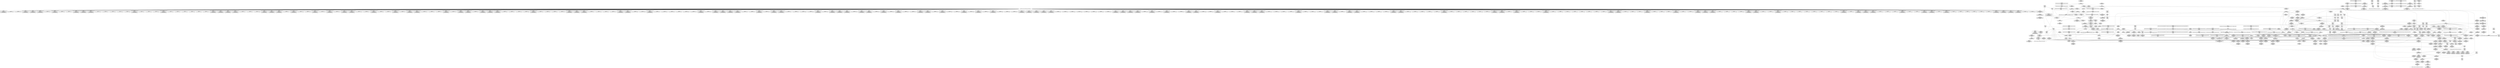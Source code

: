 digraph {
	CE0x54eca20 [shape=record,shape=Mrecord,label="{CE0x54eca20|864:_%struct.xfrm_sec_ctx*,_:_CRE_250,251_|*MultipleSource*|security/selinux/xfrm.c,394|Function::selinux_xfrm_state_delete&Arg::x::}"]
	CE0x5501b50 [shape=record,shape=Mrecord,label="{CE0x5501b50|_call_void_mcount()_#3|*SummSink*}"]
	CE0x5506d60 [shape=record,shape=Mrecord,label="{CE0x5506d60|864:_%struct.xfrm_sec_ctx*,_:_CRE_274,276_|*MultipleSource*|security/selinux/xfrm.c,394|Function::selinux_xfrm_state_delete&Arg::x::}"]
	CE0x54eab60 [shape=record,shape=Mrecord,label="{CE0x54eab60|864:_%struct.xfrm_sec_ctx*,_:_CRE_464,472_|*MultipleSource*|security/selinux/xfrm.c,394|Function::selinux_xfrm_state_delete&Arg::x::}"]
	CE0x54f1fa0 [shape=record,shape=Mrecord,label="{CE0x54f1fa0|selinux_xfrm_state_delete:tmp2}"]
	CE0x5519dc0 [shape=record,shape=Mrecord,label="{CE0x5519dc0|selinux_xfrm_delete:sid|security/selinux/xfrm.c,147|*SummSource*}"]
	CE0x54ea5b0 [shape=record,shape=Mrecord,label="{CE0x54ea5b0|864:_%struct.xfrm_sec_ctx*,_:_CRE_448,452_|*MultipleSource*|security/selinux/xfrm.c,394|Function::selinux_xfrm_state_delete&Arg::x::}"]
	CE0x54e9310 [shape=record,shape=Mrecord,label="{CE0x54e9310|i32_40|*Constant*|*SummSource*}"]
	CE0x550c9d0 [shape=record,shape=Mrecord,label="{CE0x550c9d0|selinux_xfrm_delete:cred|security/selinux/xfrm.c,142}"]
	CE0x550cf30 [shape=record,shape=Mrecord,label="{CE0x550cf30|i32_22|*Constant*}"]
	CE0x55317a0 [shape=record,shape=Mrecord,label="{CE0x55317a0|get_current227:entry|*SummSource*}"]
	CE0x550fde0 [shape=record,shape=Mrecord,label="{CE0x550fde0|selinux_xfrm_delete:tmp11|security/selinux/xfrm.c,142|*SummSource*}"]
	CE0x552fda0 [shape=record,shape=Mrecord,label="{CE0x552fda0|i64*_getelementptr_inbounds_(_15_x_i64_,_15_x_i64_*___llvm_gcov_ctr25,_i64_0,_i64_9)|*Constant*|*SummSink*}"]
	CE0x54dace0 [shape=record,shape=Mrecord,label="{CE0x54dace0|864:_%struct.xfrm_sec_ctx*,_:_CRE_13,14_}"]
	CE0x54f1160 [shape=record,shape=Mrecord,label="{CE0x54f1160|selinux_xfrm_delete:do.body}"]
	CE0x5505300 [shape=record,shape=Mrecord,label="{CE0x5505300|864:_%struct.xfrm_sec_ctx*,_:_CRE_141,142_}"]
	CE0x6ba2160 [shape=record,shape=Mrecord,label="{CE0x6ba2160|864:_%struct.xfrm_sec_ctx*,_:_CRE_91,92_}"]
	CE0x5516580 [shape=record,shape=Mrecord,label="{CE0x5516580|selinux_xfrm_delete:land.lhs.true2|*SummSink*}"]
	CE0x54e7120 [shape=record,shape=Mrecord,label="{CE0x54e7120|selinux_xfrm_state_delete:bb|*SummSource*}"]
	CE0x5530dd0 [shape=record,shape=Mrecord,label="{CE0x5530dd0|selinux_xfrm_delete:call4|security/selinux/xfrm.c,142|*SummSource*}"]
	CE0x550f900 [shape=record,shape=Mrecord,label="{CE0x550f900|selinux_xfrm_delete:tmp10|security/selinux/xfrm.c,142|*SummSink*}"]
	CE0x745ea80 [shape=record,shape=Mrecord,label="{CE0x745ea80|864:_%struct.xfrm_sec_ctx*,_:_CRE_95,96_}"]
	CE0x553cba0 [shape=record,shape=Mrecord,label="{CE0x553cba0|selinux_xfrm_delete:tmp26|security/selinux/xfrm.c,145|*SummSource*}"]
	CE0x54f3080 [shape=record,shape=Mrecord,label="{CE0x54f3080|selinux_xfrm_delete:bb|*SummSink*}"]
	CE0x54fac70 [shape=record,shape=Mrecord,label="{CE0x54fac70|864:_%struct.xfrm_sec_ctx*,_:_CRE_139,140_}"]
	CE0x54f3de0 [shape=record,shape=Mrecord,label="{CE0x54f3de0|864:_%struct.xfrm_sec_ctx*,_:_CRE_68,69_}"]
	CE0x54ff730 [shape=record,shape=Mrecord,label="{CE0x54ff730|864:_%struct.xfrm_sec_ctx*,_:_CRE_706,707_}"]
	CE0x5555390 [shape=record,shape=Mrecord,label="{CE0x5555390|selinux_xfrm_delete:tmp32|security/selinux/xfrm.c,150}"]
	CE0x5520670 [shape=record,shape=Mrecord,label="{CE0x5520670|864:_%struct.xfrm_sec_ctx*,_:_CRE_126,127_}"]
	CE0x552a850 [shape=record,shape=Mrecord,label="{CE0x552a850|_ret_i32_%retval.0,_!dbg_!27751|security/selinux/xfrm.c,150}"]
	CE0x5502010 [shape=record,shape=Mrecord,label="{CE0x5502010|864:_%struct.xfrm_sec_ctx*,_:_CRE_48,56_|*MultipleSource*|security/selinux/xfrm.c,394|Function::selinux_xfrm_state_delete&Arg::x::}"]
	CE0x5554a70 [shape=record,shape=Mrecord,label="{CE0x5554a70|selinux_xfrm_delete:retval.0}"]
	CE0x54e97c0 [shape=record,shape=Mrecord,label="{CE0x54e97c0|selinux_xfrm_state_delete:x|Function::selinux_xfrm_state_delete&Arg::x::|*SummSink*}"]
	CE0x55025e0 [shape=record,shape=Mrecord,label="{CE0x55025e0|selinux_xfrm_delete:tmp1|*SummSink*}"]
	CE0x54ecf50 [shape=record,shape=Mrecord,label="{CE0x54ecf50|864:_%struct.xfrm_sec_ctx*,_:_CRE_328,336_|*MultipleSource*|security/selinux/xfrm.c,394|Function::selinux_xfrm_state_delete&Arg::x::}"]
	CE0x54ee7d0 [shape=record,shape=Mrecord,label="{CE0x54ee7d0|864:_%struct.xfrm_sec_ctx*,_:_CRE_428,432_|*MultipleSource*|security/selinux/xfrm.c,394|Function::selinux_xfrm_state_delete&Arg::x::}"]
	CE0x54f1630 [shape=record,shape=Mrecord,label="{CE0x54f1630|selinux_xfrm_state_delete:tmp2|*SummSource*}"]
	CE0x5517db0 [shape=record,shape=Mrecord,label="{CE0x5517db0|864:_%struct.xfrm_sec_ctx*,_:_CRE_848,856_|*MultipleSource*|security/selinux/xfrm.c,394|Function::selinux_xfrm_state_delete&Arg::x::}"]
	CE0x54daa10 [shape=record,shape=Mrecord,label="{CE0x54daa10|864:_%struct.xfrm_sec_ctx*,_:_CRE_88,89_}"]
	CE0x54fff10 [shape=record,shape=Mrecord,label="{CE0x54fff10|864:_%struct.xfrm_sec_ctx*,_:_CRE_720,728_|*MultipleSource*|security/selinux/xfrm.c,394|Function::selinux_xfrm_state_delete&Arg::x::}"]
	CE0x5555fc0 [shape=record,shape=Mrecord,label="{CE0x5555fc0|get_current227:bb|*SummSink*}"]
	CE0x551a340 [shape=record,shape=Mrecord,label="{CE0x551a340|i64_3|*Constant*|*SummSource*}"]
	CE0x54f9350 [shape=record,shape=Mrecord,label="{CE0x54f9350|i64*_getelementptr_inbounds_(_15_x_i64_,_15_x_i64_*___llvm_gcov_ctr25,_i64_0,_i64_8)|*Constant*}"]
	CE0x556dd70 [shape=record,shape=Mrecord,label="{CE0x556dd70|get_current227:tmp2|*SummSource*}"]
	CE0x5505510 [shape=record,shape=Mrecord,label="{CE0x5505510|864:_%struct.xfrm_sec_ctx*,_:_CRE_144,145_}"]
	CE0x55076b0 [shape=record,shape=Mrecord,label="{CE0x55076b0|selinux_xfrm_delete:tmp2|*SummSource*}"]
	CE0x552b290 [shape=record,shape=Mrecord,label="{CE0x552b290|selinux_xfrm_delete:tobool1|security/selinux/xfrm.c,142|*SummSource*}"]
	CE0x54fea90 [shape=record,shape=Mrecord,label="{CE0x54fea90|864:_%struct.xfrm_sec_ctx*,_:_CRE_680,688_|*MultipleSource*|security/selinux/xfrm.c,394|Function::selinux_xfrm_state_delete&Arg::x::}"]
	CE0x552d4b0 [shape=record,shape=Mrecord,label="{CE0x552d4b0|get_current227:tmp4|./arch/x86/include/asm/current.h,14}"]
	CE0x54f8440 [shape=record,shape=Mrecord,label="{CE0x54f8440|i32_3|*Constant*}"]
	CE0x54ebf80 [shape=record,shape=Mrecord,label="{CE0x54ebf80|864:_%struct.xfrm_sec_ctx*,_:_CRE_180,181_}"]
	CE0x5524eb0 [shape=record,shape=Mrecord,label="{CE0x5524eb0|864:_%struct.xfrm_sec_ctx*,_:_CRE_116,117_}"]
	CE0x550bc40 [shape=record,shape=Mrecord,label="{CE0x550bc40|selinux_xfrm_delete:tmp15|security/selinux/xfrm.c,142}"]
	CE0x553a4b0 [shape=record,shape=Mrecord,label="{CE0x553a4b0|i64*_getelementptr_inbounds_(_15_x_i64_,_15_x_i64_*___llvm_gcov_ctr25,_i64_0,_i64_12)|*Constant*|*SummSink*}"]
	CE0x5533e40 [shape=record,shape=Mrecord,label="{CE0x5533e40|selinux_xfrm_delete:if.end}"]
	CE0x552fbb0 [shape=record,shape=Mrecord,label="{CE0x552fbb0|i8*_getelementptr_inbounds_(_45_x_i8_,_45_x_i8_*_.str1245,_i32_0,_i32_0)|*Constant*|*SummSink*}"]
	CE0x54fd910 [shape=record,shape=Mrecord,label="{CE0x54fd910|selinux_xfrm_delete:if.end7|*SummSink*}"]
	CE0x54f6eb0 [shape=record,shape=Mrecord,label="{CE0x54f6eb0|864:_%struct.xfrm_sec_ctx*,_:_CRE_232,240_|*MultipleSource*|security/selinux/xfrm.c,394|Function::selinux_xfrm_state_delete&Arg::x::}"]
	CE0x5543190 [shape=record,shape=Mrecord,label="{CE0x5543190|selinux_xfrm_delete:tmp21|security/selinux/xfrm.c,142}"]
	CE0x54f0fc0 [shape=record,shape=Mrecord,label="{CE0x54f0fc0|864:_%struct.xfrm_sec_ctx*,_:_CRE_220,224_|*MultipleSource*|security/selinux/xfrm.c,394|Function::selinux_xfrm_state_delete&Arg::x::}"]
	CE0x54f2740 [shape=record,shape=Mrecord,label="{CE0x54f2740|i64*_getelementptr_inbounds_(_15_x_i64_,_15_x_i64_*___llvm_gcov_ctr25,_i64_0,_i64_1)|*Constant*|*SummSink*}"]
	CE0x55568d0 [shape=record,shape=Mrecord,label="{CE0x55568d0|%struct.task_struct.1015**_bitcast_(%struct.task_struct**_current_task_to_%struct.task_struct.1015**)|*Constant*}"]
	CE0x553ceb0 [shape=record,shape=Mrecord,label="{CE0x553ceb0|selinux_xfrm_delete:tmp26|security/selinux/xfrm.c,145|*SummSink*}"]
	CE0x54fefe0 [shape=record,shape=Mrecord,label="{CE0x54fefe0|864:_%struct.xfrm_sec_ctx*,_:_CRE_698,699_}"]
	CE0x55103e0 [shape=record,shape=Mrecord,label="{CE0x55103e0|selinux_xfrm_delete:tmp12|security/selinux/xfrm.c,142|*SummSink*}"]
	CE0x550bbd0 [shape=record,shape=Mrecord,label="{CE0x550bbd0|i8_1|*Constant*}"]
	CE0x54da950 [shape=record,shape=Mrecord,label="{CE0x54da950|864:_%struct.xfrm_sec_ctx*,_:_CRE_87,88_}"]
	CE0x54ee200 [shape=record,shape=Mrecord,label="{CE0x54ee200|864:_%struct.xfrm_sec_ctx*,_:_CRE_408,416_|*MultipleSource*|security/selinux/xfrm.c,394|Function::selinux_xfrm_state_delete&Arg::x::}"]
	CE0x54ebba0 [shape=record,shape=Mrecord,label="{CE0x54ebba0|selinux_xfrm_state_delete:bb}"]
	CE0x5532360 [shape=record,shape=Mrecord,label="{CE0x5532360|4:_i32,_:_CR_0,4_|*MultipleSource*|security/selinux/xfrm.c,142|security/selinux/xfrm.c,142|security/selinux/xfrm.c,147}"]
	CE0x54fada0 [shape=record,shape=Mrecord,label="{CE0x54fada0|864:_%struct.xfrm_sec_ctx*,_:_CRE_137,138_}"]
	CE0x552b300 [shape=record,shape=Mrecord,label="{CE0x552b300|selinux_xfrm_delete:tobool1|security/selinux/xfrm.c,142|*SummSink*}"]
	CE0x553d260 [shape=record,shape=Mrecord,label="{CE0x553d260|selinux_xfrm_delete:tmp27|security/selinux/xfrm.c,145|*SummSource*}"]
	CE0x54e98d0 [shape=record,shape=Mrecord,label="{CE0x54e98d0|864:_%struct.xfrm_sec_ctx*,_:_CRE_170,171_}"]
	CE0x5524f70 [shape=record,shape=Mrecord,label="{CE0x5524f70|864:_%struct.xfrm_sec_ctx*,_:_CRE_112,113_}"]
	CE0x54f0ca0 [shape=record,shape=Mrecord,label="{CE0x54f0ca0|864:_%struct.xfrm_sec_ctx*,_:_CRE_212,216_|*MultipleSource*|security/selinux/xfrm.c,394|Function::selinux_xfrm_state_delete&Arg::x::}"]
	CE0x5518190 [shape=record,shape=Mrecord,label="{CE0x5518190|864:_%struct.xfrm_sec_ctx*,_:_CRE_864,872_|*MultipleSource*|security/selinux/xfrm.c,394|Function::selinux_xfrm_state_delete&Arg::x::}"]
	CE0x5543b40 [shape=record,shape=Mrecord,label="{CE0x5543b40|i32_22|*Constant*|*SummSink*}"]
	CE0x550db20 [shape=record,shape=Mrecord,label="{CE0x550db20|864:_%struct.xfrm_sec_ctx*,_:_CRE_584,600_|*MultipleSource*|security/selinux/xfrm.c,394|Function::selinux_xfrm_state_delete&Arg::x::}"]
	CE0x54e9ca0 [shape=record,shape=Mrecord,label="{CE0x54e9ca0|864:_%struct.xfrm_sec_ctx*,_:_CRE_194,196_|*MultipleSource*|security/selinux/xfrm.c,394|Function::selinux_xfrm_state_delete&Arg::x::}"]
	CE0x54ec190 [shape=record,shape=Mrecord,label="{CE0x54ec190|864:_%struct.xfrm_sec_ctx*,_:_CRE_183,184_}"]
	CE0x550c800 [shape=record,shape=Mrecord,label="{CE0x550c800|selinux_xfrm_delete:cred|security/selinux/xfrm.c,142|*SummSink*}"]
	"CONST[source:1(input),value:2(dynamic)][purpose:{object}][SrcIdx:2]"
	CE0x54e9860 [shape=record,shape=Mrecord,label="{CE0x54e9860|864:_%struct.xfrm_sec_ctx*,_:_CRE_179,180_}"]
	CE0x5523ca0 [shape=record,shape=Mrecord,label="{CE0x5523ca0|864:_%struct.xfrm_sec_ctx*,_:_CRE_114,115_}"]
	CE0x5555680 [shape=record,shape=Mrecord,label="{CE0x5555680|selinux_xfrm_delete:tmp32|security/selinux/xfrm.c,150|*SummSink*}"]
	CE0x55169c0 [shape=record,shape=Mrecord,label="{CE0x55169c0|GLOBAL:selinux_xfrm_delete|*Constant*|*SummSource*}"]
	CE0x551bdf0 [shape=record,shape=Mrecord,label="{CE0x551bdf0|i64_0|*Constant*|*SummSource*}"]
	CE0x54f22e0 [shape=record,shape=Mrecord,label="{CE0x54f22e0|864:_%struct.xfrm_sec_ctx*,_:_CRE_184,185_}"]
	CE0x54ea990 [shape=record,shape=Mrecord,label="{CE0x54ea990|864:_%struct.xfrm_sec_ctx*,_:_CRE_456,460_|*MultipleSource*|security/selinux/xfrm.c,394|Function::selinux_xfrm_state_delete&Arg::x::}"]
	CE0x54ef5b0 [shape=record,shape=Mrecord,label="{CE0x54ef5b0|864:_%struct.xfrm_sec_ctx*,_:_CRE_71,72_}"]
	CE0x54fb9d0 [shape=record,shape=Mrecord,label="{CE0x54fb9d0|selinux_xfrm_delete:tmp16|security/selinux/xfrm.c,142|*SummSource*}"]
	CE0x5509110 [shape=record,shape=Mrecord,label="{CE0x5509110|864:_%struct.xfrm_sec_ctx*,_:_CRE_189,190_}"]
	CE0x552fb40 [shape=record,shape=Mrecord,label="{CE0x552fb40|i8*_getelementptr_inbounds_(_45_x_i8_,_45_x_i8_*_.str1245,_i32_0,_i32_0)|*Constant*|*SummSource*}"]
	CE0x54f2c10 [shape=record,shape=Mrecord,label="{CE0x54f2c10|864:_%struct.xfrm_sec_ctx*,_:_CRE_174,175_}"]
	CE0x5500050 [shape=record,shape=Mrecord,label="{CE0x5500050|864:_%struct.xfrm_sec_ctx*,_:_CRE_728,736_|*MultipleSource*|security/selinux/xfrm.c,394|Function::selinux_xfrm_state_delete&Arg::x::}"]
	CE0x54e83f0 [shape=record,shape=Mrecord,label="{CE0x54e83f0|i64_1|*Constant*}"]
	CE0x5555c40 [shape=record,shape=Mrecord,label="{CE0x5555c40|selinux_xfrm_delete:tmp33|security/selinux/xfrm.c,150|*SummSink*}"]
	CE0x551cb10 [shape=record,shape=Mrecord,label="{CE0x551cb10|_ret_i32_%retval.0,_!dbg_!27751|security/selinux/xfrm.c,150|*SummSource*}"]
	CE0x5510a30 [shape=record,shape=Mrecord,label="{CE0x5510a30|i64*_getelementptr_inbounds_(_15_x_i64_,_15_x_i64_*___llvm_gcov_ctr25,_i64_0,_i64_6)|*Constant*|*SummSink*}"]
	CE0x54f4c00 [shape=record,shape=Mrecord,label="{CE0x54f4c00|selinux_xfrm_state_delete:security|security/selinux/xfrm.c,394}"]
	CE0x54fa220 [shape=record,shape=Mrecord,label="{CE0x54fa220|864:_%struct.xfrm_sec_ctx*,_:_CRE_202,203_|*MultipleSource*|security/selinux/xfrm.c,394|Function::selinux_xfrm_state_delete&Arg::x::}"]
	CE0x550e710 [shape=record,shape=Mrecord,label="{CE0x550e710|selinux_xfrm_delete:bb}"]
	CE0x54f2d90 [shape=record,shape=Mrecord,label="{CE0x54f2d90|864:_%struct.xfrm_sec_ctx*,_:_CRE_176,177_}"]
	CE0x54fa0b0 [shape=record,shape=Mrecord,label="{CE0x54fa0b0|864:_%struct.xfrm_sec_ctx*,_:_CRE_200,202_|*MultipleSource*|security/selinux/xfrm.c,394|Function::selinux_xfrm_state_delete&Arg::x::}"]
	CE0x54ea300 [shape=record,shape=Mrecord,label="{CE0x54ea300|864:_%struct.xfrm_sec_ctx*,_:_CRE_436,440_|*MultipleSource*|security/selinux/xfrm.c,394|Function::selinux_xfrm_state_delete&Arg::x::}"]
	CE0x54ef970 [shape=record,shape=Mrecord,label="{CE0x54ef970|864:_%struct.xfrm_sec_ctx*,_:_CRE_133,134_}"]
	CE0x55042b0 [shape=record,shape=Mrecord,label="{CE0x55042b0|864:_%struct.xfrm_sec_ctx*,_:_CRE_282,283_}"]
	CE0x54f2460 [shape=record,shape=Mrecord,label="{CE0x54f2460|864:_%struct.xfrm_sec_ctx*,_:_CRE_186,187_}"]
	CE0x54f8b10 [shape=record,shape=Mrecord,label="{CE0x54f8b10|selinux_xfrm_delete:tmp14|security/selinux/xfrm.c,142|*SummSource*}"]
	CE0x5530ee0 [shape=record,shape=Mrecord,label="{CE0x5530ee0|selinux_xfrm_delete:call4|security/selinux/xfrm.c,142|*SummSink*}"]
	CE0x55725b0 [shape=record,shape=Mrecord,label="{CE0x55725b0|i64*_getelementptr_inbounds_(_2_x_i64_,_2_x_i64_*___llvm_gcov_ctr21,_i64_0,_i64_1)|*Constant*|*SummSink*}"]
	CE0x5532670 [shape=record,shape=Mrecord,label="{CE0x5532670|4:_i32,_:_CR_8,12_|*MultipleSource*|security/selinux/xfrm.c,142|security/selinux/xfrm.c,142|security/selinux/xfrm.c,147}"]
	CE0x5521990 [shape=record,shape=Mrecord,label="{CE0x5521990|864:_%struct.xfrm_sec_ctx*,_:_CRE_120,121_}"]
	CE0x54fdd00 [shape=record,shape=Mrecord,label="{CE0x54fdd00|864:_%struct.xfrm_sec_ctx*,_:_CRE_628,632_|*MultipleSource*|security/selinux/xfrm.c,394|Function::selinux_xfrm_state_delete&Arg::x::}"]
	CE0x5517bc0 [shape=record,shape=Mrecord,label="{CE0x5517bc0|864:_%struct.xfrm_sec_ctx*,_:_CRE_840,848_|*MultipleSource*|security/selinux/xfrm.c,394|Function::selinux_xfrm_state_delete&Arg::x::}"]
	CE0x54f8790 [shape=record,shape=Mrecord,label="{CE0x54f8790|selinux_xfrm_delete:sid|security/selinux/xfrm.c,147}"]
	CE0x5501600 [shape=record,shape=Mrecord,label="{CE0x5501600|864:_%struct.xfrm_sec_ctx*,_:_CRE_96,97_}"]
	CE0x55285f0 [shape=record,shape=Mrecord,label="{CE0x55285f0|864:_%struct.xfrm_sec_ctx*,_:_CRE_105,106_}"]
	CE0x54db3a0 [shape=record,shape=Mrecord,label="{CE0x54db3a0|selinux_xfrm_state_delete:x|Function::selinux_xfrm_state_delete&Arg::x::}"]
	CE0x550c540 [shape=record,shape=Mrecord,label="{CE0x550c540|i32_78|*Constant*|*SummSource*}"]
	CE0x54e6bb0 [shape=record,shape=Mrecord,label="{CE0x54e6bb0|864:_%struct.xfrm_sec_ctx*,_:_CRE_10,11_}"]
	CE0x54eb6f0 [shape=record,shape=Mrecord,label="{CE0x54eb6f0|864:_%struct.xfrm_sec_ctx*,_:_CRE_166,167_}"]
	CE0x54ef540 [shape=record,shape=Mrecord,label="{CE0x54ef540|864:_%struct.xfrm_sec_ctx*,_:_CRE_106,107_}"]
	CE0x5533fb0 [shape=record,shape=Mrecord,label="{CE0x5533fb0|selinux_xfrm_delete:if.end|*SummSink*}"]
	CE0x5533f00 [shape=record,shape=Mrecord,label="{CE0x5533f00|selinux_xfrm_delete:if.end|*SummSource*}"]
	CE0x5503870 [shape=record,shape=Mrecord,label="{CE0x5503870|864:_%struct.xfrm_sec_ctx*,_:_CRE_248,249_|*MultipleSource*|security/selinux/xfrm.c,394|Function::selinux_xfrm_state_delete&Arg::x::}"]
	CE0x5e02dc0 [shape=record,shape=Mrecord,label="{CE0x5e02dc0|864:_%struct.xfrm_sec_ctx*,_:_CRE_103,104_}"]
	CE0x54f2190 [shape=record,shape=Mrecord,label="{CE0x54f2190|864:_%struct.xfrm_sec_ctx*,_:_CRE_79,80_}"]
	CE0x54ff340 [shape=record,shape=Mrecord,label="{CE0x54ff340|864:_%struct.xfrm_sec_ctx*,_:_CRE_707,708_}"]
	CE0x54e2ee0 [shape=record,shape=Mrecord,label="{CE0x54e2ee0|864:_%struct.xfrm_sec_ctx*,_:_CRE_20,21_}"]
	CE0x550f500 [shape=record,shape=Mrecord,label="{CE0x550f500|selinux_xfrm_delete:return|*SummSource*}"]
	CE0x55423a0 [shape=record,shape=Mrecord,label="{CE0x55423a0|selinux_xfrm_delete:tmp22|security/selinux/xfrm.c,144|*SummSource*}"]
	CE0x745e9c0 [shape=record,shape=Mrecord,label="{CE0x745e9c0|864:_%struct.xfrm_sec_ctx*,_:_CRE_94,95_}"]
	CE0x55419b0 [shape=record,shape=Mrecord,label="{CE0x55419b0|%struct.xfrm_sec_ctx*_null|*Constant*}"]
	CE0x5504820 [shape=record,shape=Mrecord,label="{CE0x5504820|864:_%struct.xfrm_sec_ctx*,_:_CRE_287,288_}"]
	CE0x5517400 [shape=record,shape=Mrecord,label="{CE0x5517400|864:_%struct.xfrm_sec_ctx*,_:_CRE_808,816_|*MultipleSource*|security/selinux/xfrm.c,394|Function::selinux_xfrm_state_delete&Arg::x::}"]
	CE0x55167d0 [shape=record,shape=Mrecord,label="{CE0x55167d0|selinux_xfrm_delete:do.end}"]
	CE0x54eacf0 [shape=record,shape=Mrecord,label="{CE0x54eacf0|864:_%struct.xfrm_sec_ctx*,_:_CRE_472,480_|*MultipleSource*|security/selinux/xfrm.c,394|Function::selinux_xfrm_state_delete&Arg::x::}"]
	CE0x54e9b10 [shape=record,shape=Mrecord,label="{CE0x54e9b10|864:_%struct.xfrm_sec_ctx*,_:_CRE_173,174_}"]
	CE0x550d1d0 [shape=record,shape=Mrecord,label="{CE0x550d1d0|864:_%struct.xfrm_sec_ctx*,_:_CRE_544,548_|*MultipleSource*|security/selinux/xfrm.c,394|Function::selinux_xfrm_state_delete&Arg::x::}"]
	CE0x55307f0 [shape=record,shape=Mrecord,label="{CE0x55307f0|selinux_xfrm_delete:tmp18|security/selinux/xfrm.c,142|*SummSource*}"]
	"CONST[source:0(mediator),value:2(dynamic)][purpose:{subject}][SnkIdx:0]"
	CE0x552c1b0 [shape=record,shape=Mrecord,label="{CE0x552c1b0|_call_void_mcount()_#3}"]
	CE0x5543120 [shape=record,shape=Mrecord,label="{CE0x5543120|selinux_xfrm_delete:tmp20|security/selinux/xfrm.c,142|*SummSink*}"]
	CE0x5553530 [shape=record,shape=Mrecord,label="{CE0x5553530|selinux_xfrm_delete:call8|security/selinux/xfrm.c,147|*SummSource*}"]
	CE0x54f56f0 [shape=record,shape=Mrecord,label="{CE0x54f56f0|864:_%struct.xfrm_sec_ctx*,_:_CRE_291,292_}"]
	CE0x55041d0 [shape=record,shape=Mrecord,label="{CE0x55041d0|864:_%struct.xfrm_sec_ctx*,_:_CRE_281,282_}"]
	CE0x552aa40 [shape=record,shape=Mrecord,label="{CE0x552aa40|selinux_xfrm_delete:ctx|Function::selinux_xfrm_delete&Arg::ctx::|*SummSink*}"]
	CE0x553c360 [shape=record,shape=Mrecord,label="{CE0x553c360|i32_3|*Constant*|*SummSink*}"]
	CE0x54ebd00 [shape=record,shape=Mrecord,label="{CE0x54ebd00|864:_%struct.xfrm_sec_ctx*,_:_CRE_132,133_}"]
	CE0x54ed5a0 [shape=record,shape=Mrecord,label="{CE0x54ed5a0|864:_%struct.xfrm_sec_ctx*,_:_CRE_360,368_|*MultipleSource*|security/selinux/xfrm.c,394|Function::selinux_xfrm_state_delete&Arg::x::}"]
	CE0x5532010 [shape=record,shape=Mrecord,label="{CE0x5532010|i64*_getelementptr_inbounds_(_15_x_i64_,_15_x_i64_*___llvm_gcov_ctr25,_i64_0,_i64_9)|*Constant*|*SummSource*}"]
	CE0x55333e0 [shape=record,shape=Mrecord,label="{CE0x55333e0|selinux_xfrm_delete:tmp29|security/selinux/xfrm.c,147|*SummSource*}"]
	CE0x54f60d0 [shape=record,shape=Mrecord,label="{CE0x54f60d0|i64*_getelementptr_inbounds_(_15_x_i64_,_15_x_i64_*___llvm_gcov_ctr25,_i64_0,_i64_0)|*Constant*}"]
	CE0x551c010 [shape=record,shape=Mrecord,label="{CE0x551c010|i64_0|*Constant*|*SummSink*}"]
	CE0x5531b50 [shape=record,shape=Mrecord,label="{CE0x5531b50|i32_78|*Constant*}"]
	CE0x54f4ce0 [shape=record,shape=Mrecord,label="{CE0x54f4ce0|selinux_xfrm_delete:tmp7|security/selinux/xfrm.c,142}"]
	CE0x5537710 [shape=record,shape=Mrecord,label="{CE0x5537710|get_current227:tmp4|./arch/x86/include/asm/current.h,14|*SummSink*}"]
	CE0x54f4210 [shape=record,shape=Mrecord,label="{CE0x54f4210|864:_%struct.xfrm_sec_ctx*,_:_CRE_146,147_}"]
	CE0x55433f0 [shape=record,shape=Mrecord,label="{CE0x55433f0|%struct.xfrm_sec_ctx*_null|*Constant*|*SummSource*}"]
	CE0x550c870 [shape=record,shape=Mrecord,label="{CE0x550c870|i32_78|*Constant*|*SummSink*}"]
	CE0x69faf80 [shape=record,shape=Mrecord,label="{CE0x69faf80|864:_%struct.xfrm_sec_ctx*,_:_CRE_16,17_}"]
	CE0x5e02c40 [shape=record,shape=Mrecord,label="{CE0x5e02c40|864:_%struct.xfrm_sec_ctx*,_:_CRE_101,102_}"]
	CE0x54ff4b0 [shape=record,shape=Mrecord,label="{CE0x54ff4b0|864:_%struct.xfrm_sec_ctx*,_:_CRE_704,705_}"]
	CE0x54f3ec0 [shape=record,shape=Mrecord,label="{CE0x54f3ec0|864:_%struct.xfrm_sec_ctx*,_:_CRE_69,70_}"]
	CE0x54ff160 [shape=record,shape=Mrecord,label="{CE0x54ff160|864:_%struct.xfrm_sec_ctx*,_:_CRE_700,701_}"]
	CE0x5537800 [shape=record,shape=Mrecord,label="{CE0x5537800|%struct.task_struct.1015*_(%struct.task_struct.1015**)*_asm_movq_%gs:$_1:P_,$0_,_r,im,_dirflag_,_fpsr_,_flags_}"]
	CE0x5553760 [shape=record,shape=Mrecord,label="{CE0x5553760|i32_(i32,_i32,_i16,_i32,_%struct.common_audit_data.1017*)*_bitcast_(i32_(i32,_i32,_i16,_i32,_%struct.common_audit_data.495*)*_avc_has_perm_to_i32_(i32,_i32,_i16,_i32,_%struct.common_audit_data.1017*)*)|*Constant*|*SummSource*}"]
	CE0x54ff8d0 [shape=record,shape=Mrecord,label="{CE0x54ff8d0|864:_%struct.xfrm_sec_ctx*,_:_CRE_709,710_}"]
	CE0x5512990 [shape=record,shape=Mrecord,label="{CE0x5512990|i16_39|*Constant*}"]
	CE0x5507720 [shape=record,shape=Mrecord,label="{CE0x5507720|selinux_xfrm_delete:tmp2|*SummSink*}"]
	CE0x54e2fc0 [shape=record,shape=Mrecord,label="{CE0x54e2fc0|864:_%struct.xfrm_sec_ctx*,_:_CRE_22,23_}"]
	CE0x55177e0 [shape=record,shape=Mrecord,label="{CE0x55177e0|864:_%struct.xfrm_sec_ctx*,_:_CRE_824,832_|*MultipleSource*|security/selinux/xfrm.c,394|Function::selinux_xfrm_state_delete&Arg::x::}"]
	CE0x5551d10 [shape=record,shape=Mrecord,label="{CE0x5551d10|selinux_xfrm_delete:ctx_sid|security/selinux/xfrm.c,147|*SummSink*}"]
	CE0x54e9680 [shape=record,shape=Mrecord,label="{CE0x54e9680|i64*_getelementptr_inbounds_(_2_x_i64_,_2_x_i64_*___llvm_gcov_ctr13,_i64_0,_i64_0)|*Constant*}"]
	CE0x553be70 [shape=record,shape=Mrecord,label="{CE0x553be70|4:_i32,_:_CR_20,24_|*MultipleSource*|security/selinux/xfrm.c,142|security/selinux/xfrm.c,142|security/selinux/xfrm.c,147}"]
	CE0x54efcc0 [shape=record,shape=Mrecord,label="{CE0x54efcc0|864:_%struct.xfrm_sec_ctx*,_:_CRE_300,304_|*MultipleSource*|security/selinux/xfrm.c,394|Function::selinux_xfrm_state_delete&Arg::x::}"]
	CE0x54f8aa0 [shape=record,shape=Mrecord,label="{CE0x54f8aa0|selinux_xfrm_delete:tmp14|security/selinux/xfrm.c,142}"]
	CE0x5504240 [shape=record,shape=Mrecord,label="{CE0x5504240|864:_%struct.xfrm_sec_ctx*,_:_CRE_283,284_}"]
	CE0x5512820 [shape=record,shape=Mrecord,label="{CE0x5512820|avc_has_perm:tsid|Function::avc_has_perm&Arg::tsid::|*SummSink*}"]
	CE0x55016c0 [shape=record,shape=Mrecord,label="{CE0x55016c0|864:_%struct.xfrm_sec_ctx*,_:_CRE_97,98_}"]
	CE0x5522c10 [shape=record,shape=Mrecord,label="{CE0x5522c10|864:_%struct.xfrm_sec_ctx*,_:_CRE_118,119_}"]
	CE0x5502c40 [shape=record,shape=Mrecord,label="{CE0x5502c40|i64_1|*Constant*}"]
	CE0x54fe0e0 [shape=record,shape=Mrecord,label="{CE0x54fe0e0|864:_%struct.xfrm_sec_ctx*,_:_CRE_640,648_|*MultipleSource*|security/selinux/xfrm.c,394|Function::selinux_xfrm_state_delete&Arg::x::}"]
	CE0x5554b70 [shape=record,shape=Mrecord,label="{CE0x5554b70|selinux_xfrm_delete:retval.0|*SummSink*}"]
	CE0x5500d40 [shape=record,shape=Mrecord,label="{CE0x5500d40|864:_%struct.xfrm_sec_ctx*,_:_CRE_149,150_}"]
	CE0x68c79f0 [shape=record,shape=Mrecord,label="{CE0x68c79f0|864:_%struct.xfrm_sec_ctx*,_:_CRE_89,90_}"]
	CE0x54dac70 [shape=record,shape=Mrecord,label="{CE0x54dac70|864:_%struct.xfrm_sec_ctx*,_:_CRE_15,16_}"]
	CE0x5518760 [shape=record,shape=Mrecord,label="{CE0x5518760|selinux_xfrm_state_delete:tmp4|*LoadInst*|security/selinux/xfrm.c,394|*SummSink*}"]
	CE0x5512b30 [shape=record,shape=Mrecord,label="{CE0x5512b30|i16_39|*Constant*|*SummSource*}"]
	CE0x54ea420 [shape=record,shape=Mrecord,label="{CE0x54ea420|864:_%struct.xfrm_sec_ctx*,_:_CRE_440,448_|*MultipleSource*|security/selinux/xfrm.c,394|Function::selinux_xfrm_state_delete&Arg::x::}"]
	CE0x553c190 [shape=record,shape=Mrecord,label="{CE0x553c190|selinux_xfrm_delete:tmp30|security/selinux/xfrm.c,147|*SummSink*}"]
	CE0x55168c0 [shape=record,shape=Mrecord,label="{CE0x55168c0|GLOBAL:selinux_xfrm_delete|*Constant*}"]
	CE0x54fef70 [shape=record,shape=Mrecord,label="{CE0x54fef70|864:_%struct.xfrm_sec_ctx*,_:_CRE_701,702_}"]
	CE0x552aab0 [shape=record,shape=Mrecord,label="{CE0x552aab0|selinux_xfrm_delete:tmp5|security/selinux/xfrm.c,142|*SummSink*}"]
	CE0x550a100 [shape=record,shape=Mrecord,label="{CE0x550a100|864:_%struct.xfrm_sec_ctx*,_:_CRE_165,166_}"]
	CE0x550eae0 [shape=record,shape=Mrecord,label="{CE0x550eae0|selinux_xfrm_delete:call|security/selinux/xfrm.c,142}"]
	CE0x5553a00 [shape=record,shape=Mrecord,label="{CE0x5553a00|avc_has_perm:entry|*SummSource*}"]
	CE0x552a980 [shape=record,shape=Mrecord,label="{CE0x552a980|selinux_xfrm_delete:ctx|Function::selinux_xfrm_delete&Arg::ctx::|*SummSource*}"]
	CE0x54e9d60 [shape=record,shape=Mrecord,label="{CE0x54e9d60|864:_%struct.xfrm_sec_ctx*,_:_CRE_196,198_|*MultipleSource*|security/selinux/xfrm.c,394|Function::selinux_xfrm_state_delete&Arg::x::}"]
	CE0x54eb050 [shape=record,shape=Mrecord,label="{CE0x54eb050|864:_%struct.xfrm_sec_ctx*,_:_CRE_512,520_|*MultipleSource*|security/selinux/xfrm.c,394|Function::selinux_xfrm_state_delete&Arg::x::}"]
	"CONST[source:2(external),value:2(dynamic)][purpose:{subject}][SrcIdx:4]"
	CE0x5519280 [shape=record,shape=Mrecord,label="{CE0x5519280|selinux_xfrm_delete:tmp28|security/selinux/xfrm.c,147}"]
	CE0x54fbcd0 [shape=record,shape=Mrecord,label="{CE0x54fbcd0|i8_1|*Constant*|*SummSource*}"]
	CE0x54fcaa0 [shape=record,shape=Mrecord,label="{CE0x54fcaa0|_call_void_lockdep_rcu_suspicious(i8*_getelementptr_inbounds_(_24_x_i8_,_24_x_i8_*_.str244,_i32_0,_i32_0),_i32_142,_i8*_getelementptr_inbounds_(_45_x_i8_,_45_x_i8_*_.str1245,_i32_0,_i32_0))_#10,_!dbg_!27729|security/selinux/xfrm.c,142|*SummSource*}"]
	CE0x552d9b0 [shape=record,shape=Mrecord,label="{CE0x552d9b0|_call_void_mcount()_#3|*SummSource*}"]
	CE0x55550b0 [shape=record,shape=Mrecord,label="{CE0x55550b0|i64*_getelementptr_inbounds_(_15_x_i64_,_15_x_i64_*___llvm_gcov_ctr25,_i64_0,_i64_14)|*Constant*|*SummSink*}"]
	CE0x550e460 [shape=record,shape=Mrecord,label="{CE0x550e460|selinux_xfrm_delete:if.then6}"]
	CE0x54e6020 [shape=record,shape=Mrecord,label="{CE0x54e6020|selinux_xfrm_state_delete:x|Function::selinux_xfrm_state_delete&Arg::x::|*SummSource*}"]
	CE0x552f420 [shape=record,shape=Mrecord,label="{CE0x552f420|i32_142|*Constant*|*SummSink*}"]
	CE0x552a720 [shape=record,shape=Mrecord,label="{CE0x552a720|selinux_xfrm_delete:entry|*SummSource*}"]
	CE0x5539d50 [shape=record,shape=Mrecord,label="{CE0x5539d50|selinux_xfrm_delete:tmp25|security/selinux/xfrm.c,144|*SummSource*}"]
	CE0x55376a0 [shape=record,shape=Mrecord,label="{CE0x55376a0|get_current227:tmp4|./arch/x86/include/asm/current.h,14|*SummSource*}"]
	CE0x5553fc0 [shape=record,shape=Mrecord,label="{CE0x5553fc0|avc_has_perm:ssid|Function::avc_has_perm&Arg::ssid::|*SummSource*}"]
	CE0x4fa32c0 [shape=record,shape=Mrecord,label="{CE0x4fa32c0|864:_%struct.xfrm_sec_ctx*,_:_CRE_203,204_|*MultipleSource*|security/selinux/xfrm.c,394|Function::selinux_xfrm_state_delete&Arg::x::}"]
	CE0x5501f00 [shape=record,shape=Mrecord,label="{CE0x5501f00|864:_%struct.xfrm_sec_ctx*,_:_CRE_67,68_}"]
	CE0x550eee0 [shape=record,shape=Mrecord,label="{CE0x550eee0|selinux_xfrm_delete:tobool|security/selinux/xfrm.c,142}"]
	CE0x54ff5f0 [shape=record,shape=Mrecord,label="{CE0x54ff5f0|864:_%struct.xfrm_sec_ctx*,_:_CRE_705,706_}"]
	CE0x551a3f0 [shape=record,shape=Mrecord,label="{CE0x551a3f0|i64_3|*Constant*|*SummSink*}"]
	CE0x5502330 [shape=record,shape=Mrecord,label="{CE0x5502330|864:_%struct.xfrm_sec_ctx*,_:_CRE_65,66_}"]
	CE0x55046e0 [shape=record,shape=Mrecord,label="{CE0x55046e0|864:_%struct.xfrm_sec_ctx*,_:_CRE_286,287_}"]
	CE0x55305c0 [shape=record,shape=Mrecord,label="{CE0x55305c0|selinux_xfrm_delete:tmp17|security/selinux/xfrm.c,142|*SummSink*}"]
	CE0x54fb470 [shape=record,shape=Mrecord,label="{CE0x54fb470|avc_has_perm:auditdata|Function::avc_has_perm&Arg::auditdata::|*SummSink*}"]
	CE0x553d0e0 [shape=record,shape=Mrecord,label="{CE0x553d0e0|i64*_getelementptr_inbounds_(_15_x_i64_,_15_x_i64_*___llvm_gcov_ctr25,_i64_0,_i64_13)|*Constant*}"]
	CE0x54f0630 [shape=record,shape=Mrecord,label="{CE0x54f0630|864:_%struct.xfrm_sec_ctx*,_:_CRE_152,156_|*MultipleSource*|security/selinux/xfrm.c,394|Function::selinux_xfrm_state_delete&Arg::x::}"]
	CE0x54eb560 [shape=record,shape=Mrecord,label="{CE0x54eb560|864:_%struct.xfrm_sec_ctx*,_:_CRE_536,544_|*MultipleSource*|security/selinux/xfrm.c,394|Function::selinux_xfrm_state_delete&Arg::x::}"]
	CE0x54ebdb0 [shape=record,shape=Mrecord,label="{CE0x54ebdb0|selinux_xfrm_state_delete:tmp1|*SummSource*}"]
	CE0x5530390 [shape=record,shape=Mrecord,label="{CE0x5530390|GLOBAL:get_current227|*Constant*}"]
	CE0x54ebf10 [shape=record,shape=Mrecord,label="{CE0x54ebf10|864:_%struct.xfrm_sec_ctx*,_:_CRE_178,179_}"]
	CE0x54f0520 [shape=record,shape=Mrecord,label="{CE0x54f0520|864:_%struct.xfrm_sec_ctx*,_:_CRE_160,161_}"]
	CE0x55332d0 [shape=record,shape=Mrecord,label="{CE0x55332d0|selinux_xfrm_delete:tmp29|security/selinux/xfrm.c,147}"]
	CE0x5542100 [shape=record,shape=Mrecord,label="{CE0x5542100|selinux_xfrm_delete:tmp22|security/selinux/xfrm.c,144|*SummSink*}"]
	CE0x54ecbb0 [shape=record,shape=Mrecord,label="{CE0x54ecbb0|864:_%struct.xfrm_sec_ctx*,_:_CRE_252,256_|*MultipleSource*|security/selinux/xfrm.c,394|Function::selinux_xfrm_state_delete&Arg::x::}"]
	CE0x553c200 [shape=record,shape=Mrecord,label="{CE0x553c200|selinux_xfrm_delete:tmp30|security/selinux/xfrm.c,147|*SummSource*}"]
	CE0x5539ae0 [shape=record,shape=Mrecord,label="{CE0x5539ae0|selinux_xfrm_delete:tmp25|security/selinux/xfrm.c,144}"]
	CE0x5533c50 [shape=record,shape=Mrecord,label="{CE0x5533c50|selinux_xfrm_delete:do.end|*SummSource*}"]
	CE0x552bf60 [shape=record,shape=Mrecord,label="{CE0x552bf60|selinux_xfrm_delete:tmp3|*SummSource*}"]
	CE0x54f5830 [shape=record,shape=Mrecord,label="{CE0x54f5830|864:_%struct.xfrm_sec_ctx*,_:_CRE_696,697_}"]
	CE0x550eca0 [shape=record,shape=Mrecord,label="{CE0x550eca0|selinux_xfrm_delete:call|security/selinux/xfrm.c,142|*SummSink*}"]
	CE0x6ba22e0 [shape=record,shape=Mrecord,label="{CE0x6ba22e0|864:_%struct.xfrm_sec_ctx*,_:_CRE_93,94_}"]
	CE0x5530470 [shape=record,shape=Mrecord,label="{CE0x5530470|selinux_xfrm_delete:tmp17|security/selinux/xfrm.c,142|*SummSource*}"]
	CE0x5510580 [shape=record,shape=Mrecord,label="{CE0x5510580|i64*_getelementptr_inbounds_(_15_x_i64_,_15_x_i64_*___llvm_gcov_ctr25,_i64_0,_i64_6)|*Constant*|*SummSource*}"]
	CE0x5506f50 [shape=record,shape=Mrecord,label="{CE0x5506f50|864:_%struct.xfrm_sec_ctx*,_:_CRE_277,278_}"]
	CE0x5513010 [shape=record,shape=Mrecord,label="{CE0x5513010|avc_has_perm:tclass|Function::avc_has_perm&Arg::tclass::|*SummSink*}"]
	CE0x5508810 [shape=record,shape=Mrecord,label="{CE0x5508810|864:_%struct.xfrm_sec_ctx*,_:_CRE_164,165_}"]
	CE0x5530950 [shape=record,shape=Mrecord,label="{CE0x5530950|selinux_xfrm_delete:tmp18|security/selinux/xfrm.c,142|*SummSink*}"]
	CE0x5591dc0 [shape=record,shape=Mrecord,label="{CE0x5591dc0|get_current227:tmp|*SummSource*}"]
	CE0x55089f0 [shape=record,shape=Mrecord,label="{CE0x55089f0|864:_%struct.xfrm_sec_ctx*,_:_CRE_168,169_}"]
	CE0x55166d0 [shape=record,shape=Mrecord,label="{CE0x55166d0|selinux_xfrm_delete:if.then|*SummSink*}"]
	CE0x552d260 [shape=record,shape=Mrecord,label="{CE0x552d260|selinux_xfrm_delete:tmp4|security/selinux/xfrm.c,142|*SummSink*}"]
	CE0x54ff7f0 [shape=record,shape=Mrecord,label="{CE0x54ff7f0|864:_%struct.xfrm_sec_ctx*,_:_CRE_708,709_}"]
	CE0x5553bf0 [shape=record,shape=Mrecord,label="{CE0x5553bf0|avc_has_perm:entry|*SummSink*}"]
	CE0x54fee50 [shape=record,shape=Mrecord,label="{CE0x54fee50|864:_%struct.xfrm_sec_ctx*,_:_CRE_697,698_}"]
	CE0x55260c0 [shape=record,shape=Mrecord,label="{CE0x55260c0|864:_%struct.xfrm_sec_ctx*,_:_CRE_109,110_}"]
	CE0x550bfc0 [shape=record,shape=Mrecord,label="{CE0x550bfc0|selinux_xfrm_state_delete:tmp3|*SummSink*}"]
	CE0x552fa80 [shape=record,shape=Mrecord,label="{CE0x552fa80|i8*_getelementptr_inbounds_(_45_x_i8_,_45_x_i8_*_.str1245,_i32_0,_i32_0)|*Constant*}"]
	CE0x552e960 [shape=record,shape=Mrecord,label="{CE0x552e960|i8*_getelementptr_inbounds_(_24_x_i8_,_24_x_i8_*_.str244,_i32_0,_i32_0)|*Constant*|*SummSource*}"]
	CE0x550fef0 [shape=record,shape=Mrecord,label="{CE0x550fef0|selinux_xfrm_delete:tmp11|security/selinux/xfrm.c,142|*SummSink*}"]
	CE0x54fe6b0 [shape=record,shape=Mrecord,label="{CE0x54fe6b0|864:_%struct.xfrm_sec_ctx*,_:_CRE_664,672_|*MultipleSource*|security/selinux/xfrm.c,394|Function::selinux_xfrm_state_delete&Arg::x::}"]
	CE0x55319f0 [shape=record,shape=Mrecord,label="{CE0x55319f0|get_current227:entry|*SummSink*}"]
	CE0x5509f40 [shape=record,shape=Mrecord,label="{CE0x5509f40|864:_%struct.xfrm_sec_ctx*,_:_CRE_162,163_}"]
	CE0x5503e70 [shape=record,shape=Mrecord,label="{CE0x5503e70|864:_%struct.xfrm_sec_ctx*,_:_CRE_32,40_|*MultipleSource*|security/selinux/xfrm.c,394|Function::selinux_xfrm_state_delete&Arg::x::}"]
	CE0x54eba40 [shape=record,shape=Mrecord,label="{CE0x54eba40|i32_0|*Constant*|*SummSink*}"]
	CE0x54ed030 [shape=record,shape=Mrecord,label="{CE0x54ed030|864:_%struct.xfrm_sec_ctx*,_:_CRE_336,344_|*MultipleSource*|security/selinux/xfrm.c,394|Function::selinux_xfrm_state_delete&Arg::x::}"]
	CE0x5518380 [shape=record,shape=Mrecord,label="{CE0x5518380|864:_%struct.xfrm_sec_ctx*,_:_CRE_872,880_|*MultipleSource*|security/selinux/xfrm.c,394|Function::selinux_xfrm_state_delete&Arg::x::}"]
	CE0x5e02d00 [shape=record,shape=Mrecord,label="{CE0x5e02d00|864:_%struct.xfrm_sec_ctx*,_:_CRE_102,103_}"]
	CE0x55192f0 [shape=record,shape=Mrecord,label="{CE0x55192f0|selinux_xfrm_delete:tmp28|security/selinux/xfrm.c,147|*SummSource*}"]
	CE0x5511c80 [shape=record,shape=Mrecord,label="{CE0x5511c80|i64_5|*Constant*}"]
	CE0x5508240 [shape=record,shape=Mrecord,label="{CE0x5508240|COLLAPSED:_GCMRE___llvm_gcov_ctr13_internal_global_2_x_i64_zeroinitializer:_elem_0:default:}"]
	CE0x54fd830 [shape=record,shape=Mrecord,label="{CE0x54fd830|selinux_xfrm_delete:if.end7}"]
	CE0x55188e0 [shape=record,shape=Mrecord,label="{CE0x55188e0|selinux_xfrm_state_delete:call|security/selinux/xfrm.c,394|*SummSink*}"]
	CE0x54ef900 [shape=record,shape=Mrecord,label="{CE0x54ef900|864:_%struct.xfrm_sec_ctx*,_:_CRE_135,136_}"]
	CE0x54f25e0 [shape=record,shape=Mrecord,label="{CE0x54f25e0|864:_%struct.xfrm_sec_ctx*,_:_CRE_188,189_}"]
	CE0x551bc80 [shape=record,shape=Mrecord,label="{CE0x551bc80|GLOBAL:__llvm_gcov_ctr25|Global_var:__llvm_gcov_ctr25|*SummSink*}"]
	CE0x552a910 [shape=record,shape=Mrecord,label="{CE0x552a910|selinux_xfrm_delete:ctx|Function::selinux_xfrm_delete&Arg::ctx::}"]
	CE0x552b950 [shape=record,shape=Mrecord,label="{CE0x552b950|_call_void_mcount()_#3|*SummSource*}"]
	CE0x552b520 [shape=record,shape=Mrecord,label="{CE0x552b520|i64_4|*Constant*|*SummSource*}"]
	CE0x4fa35a0 [shape=record,shape=Mrecord,label="{CE0x4fa35a0|864:_%struct.xfrm_sec_ctx*,_:_CRE_208,212_|*MultipleSource*|security/selinux/xfrm.c,394|Function::selinux_xfrm_state_delete&Arg::x::}"]
	CE0x5508980 [shape=record,shape=Mrecord,label="{CE0x5508980|864:_%struct.xfrm_sec_ctx*,_:_CRE_169,170_}"]
	CE0x5514530 [shape=record,shape=Mrecord,label="{CE0x5514530|avc_has_perm:requested|Function::avc_has_perm&Arg::requested::|*SummSink*}"]
	CE0x55923c0 [shape=record,shape=Mrecord,label="{CE0x55923c0|get_current227:tmp3|*SummSource*}"]
	CE0x54f31f0 [shape=record,shape=Mrecord,label="{CE0x54f31f0|selinux_xfrm_delete:land.lhs.true|*SummSource*}"]
	CE0x4ddc0f0 [shape=record,shape=Mrecord,label="{CE0x4ddc0f0|864:_%struct.xfrm_sec_ctx*,_:_CRE_100,101_}"]
	CE0x55022c0 [shape=record,shape=Mrecord,label="{CE0x55022c0|864:_%struct.xfrm_sec_ctx*,_:_CRE_40,48_|*MultipleSource*|security/selinux/xfrm.c,394|Function::selinux_xfrm_state_delete&Arg::x::}"]
	CE0x5517fa0 [shape=record,shape=Mrecord,label="{CE0x5517fa0|864:_%struct.xfrm_sec_ctx*,_:_CRE_856,864_|*MultipleSource*|security/selinux/xfrm.c,394|Function::selinux_xfrm_state_delete&Arg::x::}"]
	CE0x556d3e0 [shape=record,shape=Mrecord,label="{CE0x556d3e0|i64*_getelementptr_inbounds_(_2_x_i64_,_2_x_i64_*___llvm_gcov_ctr21,_i64_0,_i64_1)|*Constant*|*SummSource*}"]
	CE0x5592270 [shape=record,shape=Mrecord,label="{CE0x5592270|get_current227:tmp3}"]
	CE0x54ef890 [shape=record,shape=Mrecord,label="{CE0x54ef890|864:_%struct.xfrm_sec_ctx*,_:_CRE_130,131_}"]
	CE0x54fcb50 [shape=record,shape=Mrecord,label="{CE0x54fcb50|_call_void_lockdep_rcu_suspicious(i8*_getelementptr_inbounds_(_24_x_i8_,_24_x_i8_*_.str244,_i32_0,_i32_0),_i32_142,_i8*_getelementptr_inbounds_(_45_x_i8_,_45_x_i8_*_.str1245,_i32_0,_i32_0))_#10,_!dbg_!27729|security/selinux/xfrm.c,142|*SummSink*}"]
	CE0x5531080 [shape=record,shape=Mrecord,label="{CE0x5531080|GLOBAL:get_current227|*Constant*|*SummSource*}"]
	CE0x5531fa0 [shape=record,shape=Mrecord,label="{CE0x5531fa0|i64*_getelementptr_inbounds_(_15_x_i64_,_15_x_i64_*___llvm_gcov_ctr25,_i64_0,_i64_9)|*Constant*}"]
	CE0x552f290 [shape=record,shape=Mrecord,label="{CE0x552f290|i32_142|*Constant*|*SummSource*}"]
	CE0x550f180 [shape=record,shape=Mrecord,label="{CE0x550f180|selinux_xfrm_delete:tobool|security/selinux/xfrm.c,142|*SummSource*}"]
	CE0x54ea7a0 [shape=record,shape=Mrecord,label="{CE0x54ea7a0|864:_%struct.xfrm_sec_ctx*,_:_CRE_452,456_|*MultipleSource*|security/selinux/xfrm.c,394|Function::selinux_xfrm_state_delete&Arg::x::}"]
	CE0x54f6390 [shape=record,shape=Mrecord,label="{CE0x54f6390|i64*_getelementptr_inbounds_(_15_x_i64_,_15_x_i64_*___llvm_gcov_ctr25,_i64_0,_i64_0)|*Constant*|*SummSink*}"]
	CE0x4ddc030 [shape=record,shape=Mrecord,label="{CE0x4ddc030|864:_%struct.xfrm_sec_ctx*,_:_CRE_99,100_}"]
	CE0x54f20d0 [shape=record,shape=Mrecord,label="{CE0x54f20d0|864:_%struct.xfrm_sec_ctx*,_:_CRE_78,79_}"]
	CE0x54f5fd0 [shape=record,shape=Mrecord,label="{CE0x54f5fd0|864:_%struct.xfrm_sec_ctx*,_:_CRE_8,9_}"]
	CE0x55026e0 [shape=record,shape=Mrecord,label="{CE0x55026e0|i64*_getelementptr_inbounds_(_15_x_i64_,_15_x_i64_*___llvm_gcov_ctr25,_i64_0,_i64_1)|*Constant*|*SummSource*}"]
	CE0x5512dd0 [shape=record,shape=Mrecord,label="{CE0x5512dd0|i32_4|*Constant*}"]
	CE0x553d150 [shape=record,shape=Mrecord,label="{CE0x553d150|selinux_xfrm_delete:tmp27|security/selinux/xfrm.c,145}"]
	CE0x54f08c0 [shape=record,shape=Mrecord,label="{CE0x54f08c0|864:_%struct.xfrm_sec_ctx*,_:_CRE_84,85_}"]
	CE0x553c3d0 [shape=record,shape=Mrecord,label="{CE0x553c3d0|i32_3|*Constant*|*SummSource*}"]
	CE0x54ff1d0 [shape=record,shape=Mrecord,label="{CE0x54ff1d0|864:_%struct.xfrm_sec_ctx*,_:_CRE_699,700_}"]
	CE0x54f51f0 [shape=record,shape=Mrecord,label="{CE0x54f51f0|GLOBAL:selinux_xfrm_delete.__warned|Global_var:selinux_xfrm_delete.__warned|*SummSource*}"]
	CE0x54e4810 [shape=record,shape=Mrecord,label="{CE0x54e4810|selinux_xfrm_state_delete:entry}"]
	CE0x54e7dc0 [shape=record,shape=Mrecord,label="{CE0x54e7dc0|selinux_xfrm_state_delete:tmp|*SummSink*}"]
	CE0x55054a0 [shape=record,shape=Mrecord,label="{CE0x55054a0|864:_%struct.xfrm_sec_ctx*,_:_CRE_148,149_}"]
	CE0x5516e30 [shape=record,shape=Mrecord,label="{CE0x5516e30|864:_%struct.xfrm_sec_ctx*,_:_CRE_784,788_|*MultipleSource*|security/selinux/xfrm.c,394|Function::selinux_xfrm_state_delete&Arg::x::}"]
	CE0x54eda40 [shape=record,shape=Mrecord,label="{CE0x54eda40|864:_%struct.xfrm_sec_ctx*,_:_CRE_376,384_|*MultipleSource*|security/selinux/xfrm.c,394|Function::selinux_xfrm_state_delete&Arg::x::}"]
	CE0x54fb320 [shape=record,shape=Mrecord,label="{CE0x54fb320|%struct.common_audit_data.1017*_null|*Constant*|*SummSink*}"]
	CE0x54f2fb0 [shape=record,shape=Mrecord,label="{CE0x54f2fb0|selinux_xfrm_delete:bb|*SummSource*}"]
	CE0x5517020 [shape=record,shape=Mrecord,label="{CE0x5517020|864:_%struct.xfrm_sec_ctx*,_:_CRE_792,800_|*MultipleSource*|security/selinux/xfrm.c,394|Function::selinux_xfrm_state_delete&Arg::x::}"]
	CE0x54fec80 [shape=record,shape=Mrecord,label="{CE0x54fec80|864:_%struct.xfrm_sec_ctx*,_:_CRE_688,696_|*MultipleSource*|security/selinux/xfrm.c,394|Function::selinux_xfrm_state_delete&Arg::x::}"]
	"CONST[source:0(mediator),value:2(dynamic)][purpose:{object}][SnkIdx:2]"
	CE0x54e2e70 [shape=record,shape=Mrecord,label="{CE0x54e2e70|864:_%struct.xfrm_sec_ctx*,_:_CRE_19,20_}"]
	CE0x54f5cc0 [shape=record,shape=Mrecord,label="{CE0x54f5cc0|selinux_xfrm_delete:tmp|*SummSource*}"]
	CE0x54f45b0 [shape=record,shape=Mrecord,label="{CE0x54f45b0|selinux_xfrm_state_delete:security|security/selinux/xfrm.c,394|*SummSink*}"]
	CE0x5502cb0 [shape=record,shape=Mrecord,label="{CE0x5502cb0|selinux_xfrm_delete:tmp1}"]
	CE0x5522a90 [shape=record,shape=Mrecord,label="{CE0x5522a90|864:_%struct.xfrm_sec_ctx*,_:_CRE_121,122_}"]
	CE0x55545e0 [shape=record,shape=Mrecord,label="{CE0x55545e0|_ret_i32_%retval.0,_!dbg_!27728|security/selinux/avc.c,775|*SummSource*}"]
	CE0x552abc0 [shape=record,shape=Mrecord,label="{CE0x552abc0|selinux_xfrm_delete:tmp8|security/selinux/xfrm.c,142}"]
	CE0x54fdef0 [shape=record,shape=Mrecord,label="{CE0x54fdef0|864:_%struct.xfrm_sec_ctx*,_:_CRE_632,636_|*MultipleSource*|security/selinux/xfrm.c,394|Function::selinux_xfrm_state_delete&Arg::x::}"]
	CE0x5525030 [shape=record,shape=Mrecord,label="{CE0x5525030|864:_%struct.xfrm_sec_ctx*,_:_CRE_113,114_}"]
	CE0x54ff2d0 [shape=record,shape=Mrecord,label="{CE0x54ff2d0|864:_%struct.xfrm_sec_ctx*,_:_CRE_702,703_}"]
	CE0x54ef280 [shape=record,shape=Mrecord,label="{CE0x54ef280|selinux_xfrm_delete:tmp6|security/selinux/xfrm.c,142|*SummSource*}"]
	CE0x55132d0 [shape=record,shape=Mrecord,label="{CE0x55132d0|i32_4|*Constant*|*SummSource*}"]
	CE0x54ef210 [shape=record,shape=Mrecord,label="{CE0x54ef210|selinux_xfrm_delete:tmp6|security/selinux/xfrm.c,142}"]
	CE0x54f0280 [shape=record,shape=Mrecord,label="{CE0x54f0280|864:_%struct.xfrm_sec_ctx*,_:_CRE_320,328_|*MultipleSource*|security/selinux/xfrm.c,394|Function::selinux_xfrm_state_delete&Arg::x::}"]
	CE0x55537d0 [shape=record,shape=Mrecord,label="{CE0x55537d0|i32_(i32,_i32,_i16,_i32,_%struct.common_audit_data.1017*)*_bitcast_(i32_(i32,_i32,_i16,_i32,_%struct.common_audit_data.495*)*_avc_has_perm_to_i32_(i32,_i32,_i16,_i32,_%struct.common_audit_data.1017*)*)|*Constant*|*SummSink*}"]
	CE0x55793d0 [shape=record,shape=Mrecord,label="{CE0x55793d0|%struct.task_struct.1015**_bitcast_(%struct.task_struct**_current_task_to_%struct.task_struct.1015**)|*Constant*|*SummSink*}"]
	CE0x54f9f10 [shape=record,shape=Mrecord,label="{CE0x54f9f10|864:_%struct.xfrm_sec_ctx*,_:_CRE_56,60_|*MultipleSource*|security/selinux/xfrm.c,394|Function::selinux_xfrm_state_delete&Arg::x::}"]
	CE0x550a660 [shape=record,shape=Mrecord,label="{CE0x550a660|864:_%struct.xfrm_sec_ctx*,_:_CRE_264,268_|*MultipleSource*|security/selinux/xfrm.c,394|Function::selinux_xfrm_state_delete&Arg::x::}"]
	CE0x5533060 [shape=record,shape=Mrecord,label="{CE0x5533060|selinux_xfrm_delete:tmp28|security/selinux/xfrm.c,147|*SummSink*}"]
	CE0x5512f30 [shape=record,shape=Mrecord,label="{CE0x5512f30|avc_has_perm:tclass|Function::avc_has_perm&Arg::tclass::}"]
	CE0x54dada0 [shape=record,shape=Mrecord,label="{CE0x54dada0|i64*_getelementptr_inbounds_(_2_x_i64_,_2_x_i64_*___llvm_gcov_ctr13,_i64_0,_i64_1)|*Constant*|*SummSource*}"]
	CE0x5510060 [shape=record,shape=Mrecord,label="{CE0x5510060|selinux_xfrm_delete:tmp12|security/selinux/xfrm.c,142}"]
	CE0x5500e00 [shape=record,shape=Mrecord,label="{CE0x5500e00|864:_%struct.xfrm_sec_ctx*,_:_CRE_150,151_}"]
	CE0x54f3180 [shape=record,shape=Mrecord,label="{CE0x54f3180|selinux_xfrm_delete:land.lhs.true}"]
	CE0x54ee3f0 [shape=record,shape=Mrecord,label="{CE0x54ee3f0|864:_%struct.xfrm_sec_ctx*,_:_CRE_416,424_|*MultipleSource*|security/selinux/xfrm.c,394|Function::selinux_xfrm_state_delete&Arg::x::}"]
	CE0x5554410 [shape=record,shape=Mrecord,label="{CE0x5554410|avc_has_perm:auditdata|Function::avc_has_perm&Arg::auditdata::|*SummSource*}"]
	CE0x54f6530 [shape=record,shape=Mrecord,label="{CE0x54f6530|864:_%struct.xfrm_sec_ctx*,_:_CRE_21,22_}"]
	CE0x5504020 [shape=record,shape=Mrecord,label="{CE0x5504020|864:_%struct.xfrm_sec_ctx*,_:_CRE_77,78_}"]
	CE0x5541da0 [shape=record,shape=Mrecord,label="{CE0x5541da0|i64_11|*Constant*|*SummSink*}"]
	CE0x550a850 [shape=record,shape=Mrecord,label="{CE0x550a850|864:_%struct.xfrm_sec_ctx*,_:_CRE_268,269_|*MultipleSource*|security/selinux/xfrm.c,394|Function::selinux_xfrm_state_delete&Arg::x::}"]
	CE0x550dee0 [shape=record,shape=Mrecord,label="{CE0x550dee0|864:_%struct.xfrm_sec_ctx*,_:_CRE_608,612_|*MultipleSource*|security/selinux/xfrm.c,394|Function::selinux_xfrm_state_delete&Arg::x::}"]
	CE0x551a6e0 [shape=record,shape=Mrecord,label="{CE0x551a6e0|selinux_xfrm_delete:tmp4|security/selinux/xfrm.c,142|*SummSource*}"]
	CE0x55175f0 [shape=record,shape=Mrecord,label="{CE0x55175f0|864:_%struct.xfrm_sec_ctx*,_:_CRE_816,824_|*MultipleSource*|security/selinux/xfrm.c,394|Function::selinux_xfrm_state_delete&Arg::x::}"]
	CE0x5507140 [shape=record,shape=Mrecord,label="{CE0x5507140|864:_%struct.xfrm_sec_ctx*,_:_CRE_278,279_}"]
	CE0x551aaa0 [shape=record,shape=Mrecord,label="{CE0x551aaa0|GLOBAL:__llvm_gcov_ctr25|Global_var:__llvm_gcov_ctr25|*SummSource*}"]
	CE0x5543640 [shape=record,shape=Mrecord,label="{CE0x5543640|%struct.xfrm_sec_ctx*_null|*Constant*|*SummSink*}"]
	CE0x54ee970 [shape=record,shape=Mrecord,label="{CE0x54ee970|selinux_xfrm_state_delete:tmp3}"]
	CE0x54f2e50 [shape=record,shape=Mrecord,label="{CE0x54f2e50|864:_%struct.xfrm_sec_ctx*,_:_CRE_177,178_}"]
	CE0x5505290 [shape=record,shape=Mrecord,label="{CE0x5505290|864:_%struct.xfrm_sec_ctx*,_:_CRE_138,139_}"]
	CE0x552ed40 [shape=record,shape=Mrecord,label="{CE0x552ed40|GLOBAL:lockdep_rcu_suspicious|*Constant*|*SummSource*}"]
	CE0x5531490 [shape=record,shape=Mrecord,label="{CE0x5531490|GLOBAL:get_current227|*Constant*|*SummSink*}"]
	CE0x5527450 [shape=record,shape=Mrecord,label="{CE0x5527450|864:_%struct.xfrm_sec_ctx*,_:_CRE_108,109_}"]
	CE0x550e8e0 [shape=record,shape=Mrecord,label="{CE0x550e8e0|864:_%struct.xfrm_sec_ctx*,_:_CRE_64,65_}"]
	CE0x54eb370 [shape=record,shape=Mrecord,label="{CE0x54eb370|864:_%struct.xfrm_sec_ctx*,_:_CRE_528,536_|*MultipleSource*|security/selinux/xfrm.c,394|Function::selinux_xfrm_state_delete&Arg::x::}"]
	CE0x54f4060 [shape=record,shape=Mrecord,label="{CE0x54f4060|get_current227:tmp1|*SummSource*}"]
	CE0x54fb960 [shape=record,shape=Mrecord,label="{CE0x54fb960|selinux_xfrm_delete:tmp16|security/selinux/xfrm.c,142}"]
	CE0x54db710 [shape=record,shape=Mrecord,label="{CE0x54db710|864:_%struct.xfrm_sec_ctx*,_:_CRE_11,12_}"]
	CE0x552b9f0 [shape=record,shape=Mrecord,label="{CE0x552b9f0|_call_void_mcount()_#3|*SummSink*}"]
	CE0x54ef780 [shape=record,shape=Mrecord,label="{CE0x54ef780|864:_%struct.xfrm_sec_ctx*,_:_CRE_129,130_}"]
	CE0x55070d0 [shape=record,shape=Mrecord,label="{CE0x55070d0|864:_%struct.xfrm_sec_ctx*,_:_CRE_280,281_}"]
	CE0x5530780 [shape=record,shape=Mrecord,label="{CE0x5530780|selinux_xfrm_delete:tmp18|security/selinux/xfrm.c,142}"]
	CE0x54e8b80 [shape=record,shape=Mrecord,label="{CE0x54e8b80|i64_1|*Constant*|*SummSource*}"]
	CE0x54e78f0 [shape=record,shape=Mrecord,label="{CE0x54e78f0|i64*_getelementptr_inbounds_(_2_x_i64_,_2_x_i64_*___llvm_gcov_ctr13,_i64_0,_i64_0)|*Constant*|*SummSource*}"]
	CE0x5542ce0 [shape=record,shape=Mrecord,label="{CE0x5542ce0|selinux_xfrm_delete:tobool5|security/selinux/xfrm.c,144|*SummSink*}"]
	CE0x54ee5e0 [shape=record,shape=Mrecord,label="{CE0x54ee5e0|864:_%struct.xfrm_sec_ctx*,_:_CRE_424,428_|*MultipleSource*|security/selinux/xfrm.c,394|Function::selinux_xfrm_state_delete&Arg::x::}"]
	CE0x5543ad0 [shape=record,shape=Mrecord,label="{CE0x5543ad0|i32_22|*Constant*|*SummSource*}"]
	CE0x5511160 [shape=record,shape=Mrecord,label="{CE0x5511160|selinux_xfrm_delete:tmp13|security/selinux/xfrm.c,142|*SummSink*}"]
	CE0x54f14f0 [shape=record,shape=Mrecord,label="{CE0x54f14f0|864:_%struct.xfrm_sec_ctx*,_:_CRE_18,19_}"]
	CE0x5502850 [shape=record,shape=Mrecord,label="{CE0x5502850|864:_%struct.xfrm_sec_ctx*,_:_CRE_72,73_}"]
	CE0x5555400 [shape=record,shape=Mrecord,label="{CE0x5555400|selinux_xfrm_delete:tmp32|security/selinux/xfrm.c,150|*SummSource*}"]
	CE0x5516bd0 [shape=record,shape=Mrecord,label="{CE0x5516bd0|i64_1|*Constant*}"]
	CE0x54f3ff0 [shape=record,shape=Mrecord,label="{CE0x54f3ff0|get_current227:tmp1}"]
	CE0x552dc00 [shape=record,shape=Mrecord,label="{CE0x552dc00|i32_0|*Constant*}"]
	CE0x5553890 [shape=record,shape=Mrecord,label="{CE0x5553890|avc_has_perm:entry}"]
	CE0x550f5c0 [shape=record,shape=Mrecord,label="{CE0x550f5c0|selinux_xfrm_delete:return}"]
	CE0x5554120 [shape=record,shape=Mrecord,label="{CE0x5554120|avc_has_perm:tsid|Function::avc_has_perm&Arg::tsid::}"]
	CE0x54f8c20 [shape=record,shape=Mrecord,label="{CE0x54f8c20|selinux_xfrm_delete:tmp14|security/selinux/xfrm.c,142|*SummSink*}"]
	CE0x5539860 [shape=record,shape=Mrecord,label="{CE0x5539860|selinux_xfrm_delete:tmp24|security/selinux/xfrm.c,144|*SummSource*}"]
	CE0x54f96a0 [shape=record,shape=Mrecord,label="{CE0x54f96a0|i64*_getelementptr_inbounds_(_15_x_i64_,_15_x_i64_*___llvm_gcov_ctr25,_i64_0,_i64_8)|*Constant*|*SummSource*}"]
	CE0x552d0c0 [shape=record,shape=Mrecord,label="{CE0x552d0c0|i64_2|*Constant*|*SummSink*}"]
	CE0x550ab10 [shape=record,shape=Mrecord,label="{CE0x550ab10|selinux_xfrm_state_delete:tmp3|*SummSource*}"]
	CE0x5512fa0 [shape=record,shape=Mrecord,label="{CE0x5512fa0|avc_has_perm:tclass|Function::avc_has_perm&Arg::tclass::|*SummSource*}"]
	CE0x552b410 [shape=record,shape=Mrecord,label="{CE0x552b410|i64_4|*Constant*}"]
	CE0x54face0 [shape=record,shape=Mrecord,label="{CE0x54face0|864:_%struct.xfrm_sec_ctx*,_:_CRE_136,137_}"]
	CE0x54f0980 [shape=record,shape=Mrecord,label="{CE0x54f0980|864:_%struct.xfrm_sec_ctx*,_:_CRE_85,86_}"]
	CE0x5543310 [shape=record,shape=Mrecord,label="{CE0x5543310|selinux_xfrm_delete:tmp21|security/selinux/xfrm.c,142|*SummSink*}"]
	CE0x5511cf0 [shape=record,shape=Mrecord,label="{CE0x5511cf0|i64_5|*Constant*|*SummSource*}"]
	CE0x5518570 [shape=record,shape=Mrecord,label="{CE0x5518570|selinux_xfrm_state_delete:tmp4|*LoadInst*|security/selinux/xfrm.c,394|*SummSource*}"]
	CE0x5516510 [shape=record,shape=Mrecord,label="{CE0x5516510|selinux_xfrm_delete:land.lhs.true2|*SummSource*}"]
	CE0x552a620 [shape=record,shape=Mrecord,label="{CE0x552a620|selinux_xfrm_delete:entry}"]
	CE0x551a5d0 [shape=record,shape=Mrecord,label="{CE0x551a5d0|selinux_xfrm_delete:tmp4|security/selinux/xfrm.c,142}"]
	CE0x5554060 [shape=record,shape=Mrecord,label="{CE0x5554060|avc_has_perm:ssid|Function::avc_has_perm&Arg::ssid::|*SummSink*}"]
	CE0x5506b40 [shape=record,shape=Mrecord,label="{CE0x5506b40|864:_%struct.xfrm_sec_ctx*,_:_CRE_9,10_}"]
	CE0x553cb30 [shape=record,shape=Mrecord,label="{CE0x553cb30|selinux_xfrm_delete:tmp26|security/selinux/xfrm.c,145}"]
	CE0x54ffc90 [shape=record,shape=Mrecord,label="{CE0x54ffc90|selinux_xfrm_state_delete:tmp4|*LoadInst*|security/selinux/xfrm.c,394}"]
	CE0x552efa0 [shape=record,shape=Mrecord,label="{CE0x552efa0|i32_142|*Constant*}"]
	CE0x5542170 [shape=record,shape=Mrecord,label="{CE0x5542170|i64*_getelementptr_inbounds_(_15_x_i64_,_15_x_i64_*___llvm_gcov_ctr25,_i64_0,_i64_12)|*Constant*}"]
	CE0x54f8120 [shape=record,shape=Mrecord,label="{CE0x54f8120|i32_1|*Constant*|*SummSource*}"]
	CE0x54f2520 [shape=record,shape=Mrecord,label="{CE0x54f2520|864:_%struct.xfrm_sec_ctx*,_:_CRE_187,188_}"]
	CE0x55179d0 [shape=record,shape=Mrecord,label="{CE0x55179d0|864:_%struct.xfrm_sec_ctx*,_:_CRE_832,840_|*MultipleSource*|security/selinux/xfrm.c,394|Function::selinux_xfrm_state_delete&Arg::x::}"]
	CE0x54fb070 [shape=record,shape=Mrecord,label="{CE0x54fb070|avc_has_perm:requested|Function::avc_has_perm&Arg::requested::|*SummSource*}"]
	CE0x54f8dc0 [shape=record,shape=Mrecord,label="{CE0x54f8dc0|i1_true|*Constant*|*SummSource*}"]
	CE0x54e9c30 [shape=record,shape=Mrecord,label="{CE0x54e9c30|864:_%struct.xfrm_sec_ctx*,_:_CRE_192,194_|*MultipleSource*|security/selinux/xfrm.c,394|Function::selinux_xfrm_state_delete&Arg::x::}"]
	CE0x54f5970 [shape=record,shape=Mrecord,label="{CE0x54f5970|864:_%struct.xfrm_sec_ctx*,_:_CRE_292,296_|*MultipleSource*|security/selinux/xfrm.c,394|Function::selinux_xfrm_state_delete&Arg::x::}"]
	CE0x55315a0 [shape=record,shape=Mrecord,label="{CE0x55315a0|get_current227:entry}"]
	CE0x5554650 [shape=record,shape=Mrecord,label="{CE0x5554650|_ret_i32_%retval.0,_!dbg_!27728|security/selinux/avc.c,775|*SummSink*}"]
	CE0x54e93c0 [shape=record,shape=Mrecord,label="{CE0x54e93c0|i64_1|*Constant*|*SummSink*}"]
	CE0x54ede20 [shape=record,shape=Mrecord,label="{CE0x54ede20|864:_%struct.xfrm_sec_ctx*,_:_CRE_392,400_|*MultipleSource*|security/selinux/xfrm.c,394|Function::selinux_xfrm_state_delete&Arg::x::}"]
	CE0x54f42d0 [shape=record,shape=Mrecord,label="{CE0x54f42d0|864:_%struct.xfrm_sec_ctx*,_:_CRE_147,148_}"]
	CE0x556dd00 [shape=record,shape=Mrecord,label="{CE0x556dd00|get_current227:tmp2}"]
	CE0x54e9a50 [shape=record,shape=Mrecord,label="{CE0x54e9a50|864:_%struct.xfrm_sec_ctx*,_:_CRE_172,173_}"]
	CE0x55165f0 [shape=record,shape=Mrecord,label="{CE0x55165f0|selinux_xfrm_delete:if.then}"]
	CE0x55426f0 [shape=record,shape=Mrecord,label="{CE0x55426f0|selinux_xfrm_delete:tmp23|security/selinux/xfrm.c,144}"]
	CE0x54e95d0 [shape=record,shape=Mrecord,label="{CE0x54e95d0|selinux_xfrm_state_delete:tmp|*SummSource*}"]
	CE0x5501780 [shape=record,shape=Mrecord,label="{CE0x5501780|864:_%struct.xfrm_sec_ctx*,_:_CRE_98,99_}"]
	CE0x5542290 [shape=record,shape=Mrecord,label="{CE0x5542290|selinux_xfrm_delete:tmp22|security/selinux/xfrm.c,144}"]
	CE0x55043f0 [shape=record,shape=Mrecord,label="{CE0x55043f0|864:_%struct.xfrm_sec_ctx*,_:_CRE_296,300_|*MultipleSource*|security/selinux/xfrm.c,394|Function::selinux_xfrm_state_delete&Arg::x::}"]
	CE0x553bcb0 [shape=record,shape=Mrecord,label="{CE0x553bcb0|4:_i32,_:_CR_16,20_|*MultipleSource*|security/selinux/xfrm.c,142|security/selinux/xfrm.c,142|security/selinux/xfrm.c,147}"]
	CE0x54fe4c0 [shape=record,shape=Mrecord,label="{CE0x54fe4c0|864:_%struct.xfrm_sec_ctx*,_:_CRE_656,664_|*MultipleSource*|security/selinux/xfrm.c,394|Function::selinux_xfrm_state_delete&Arg::x::}"]
	CE0x5518950 [shape=record,shape=Mrecord,label="{CE0x5518950|selinux_xfrm_state_delete:call|security/selinux/xfrm.c,394|*SummSource*}"]
	CE0x54f06f0 [shape=record,shape=Mrecord,label="{CE0x54f06f0|864:_%struct.xfrm_sec_ctx*,_:_CRE_156,157_|*MultipleSource*|security/selinux/xfrm.c,394|Function::selinux_xfrm_state_delete&Arg::x::}"]
	CE0x54ffb50 [shape=record,shape=Mrecord,label="{CE0x54ffb50|864:_%struct.xfrm_sec_ctx*,_:_CRE_711,712_}"]
	CE0x5552280 [shape=record,shape=Mrecord,label="{CE0x5552280|i32_(i32,_i32,_i16,_i32,_%struct.common_audit_data.1017*)*_bitcast_(i32_(i32,_i32,_i16,_i32,_%struct.common_audit_data.495*)*_avc_has_perm_to_i32_(i32,_i32,_i16,_i32,_%struct.common_audit_data.1017*)*)|*Constant*}"]
	CE0x54ee010 [shape=record,shape=Mrecord,label="{CE0x54ee010|864:_%struct.xfrm_sec_ctx*,_:_CRE_400,408_|*MultipleSource*|security/selinux/xfrm.c,394|Function::selinux_xfrm_state_delete&Arg::x::}"]
	CE0x5501040 [shape=record,shape=Mrecord,label="{CE0x5501040|864:_%struct.xfrm_sec_ctx*,_:_CRE_82,83_}"]
	CE0x6ba2220 [shape=record,shape=Mrecord,label="{CE0x6ba2220|864:_%struct.xfrm_sec_ctx*,_:_CRE_92,93_}"]
	CE0x5502f80 [shape=record,shape=Mrecord,label="{CE0x5502f80|selinux_xfrm_delete:tmp|*SummSink*}"]
	CE0x5552aa0 [shape=record,shape=Mrecord,label="{CE0x5552aa0|selinux_xfrm_delete:tmp31|*LoadInst*|security/selinux/xfrm.c,147}"]
	CE0x5553620 [shape=record,shape=Mrecord,label="{CE0x5553620|selinux_xfrm_delete:call8|security/selinux/xfrm.c,147|*SummSink*}"]
	CE0x54f48c0 [shape=record,shape=Mrecord,label="{CE0x54f48c0|get_current227:tmp1|*SummSink*}"]
	CE0x54f5be0 [shape=record,shape=Mrecord,label="{CE0x54f5be0|selinux_xfrm_delete:tmp}"]
	CE0x552ec00 [shape=record,shape=Mrecord,label="{CE0x552ec00|GLOBAL:lockdep_rcu_suspicious|*Constant*}"]
	CE0x54eaec0 [shape=record,shape=Mrecord,label="{CE0x54eaec0|864:_%struct.xfrm_sec_ctx*,_:_CRE_504,512_|*MultipleSource*|security/selinux/xfrm.c,394|Function::selinux_xfrm_state_delete&Arg::x::}"]
	CE0x5527390 [shape=record,shape=Mrecord,label="{CE0x5527390|864:_%struct.xfrm_sec_ctx*,_:_CRE_107,108_}"]
	CE0x5503a00 [shape=record,shape=Mrecord,label="{CE0x5503a00|864:_%struct.xfrm_sec_ctx*,_:_CRE_249,250_|*MultipleSource*|security/selinux/xfrm.c,394|Function::selinux_xfrm_state_delete&Arg::x::}"]
	CE0x5541f90 [shape=record,shape=Mrecord,label="{CE0x5541f90|i64_11|*Constant*}"]
	CE0x551aa30 [shape=record,shape=Mrecord,label="{CE0x551aa30|GLOBAL:__llvm_gcov_ctr25|Global_var:__llvm_gcov_ctr25}"]
	CE0x5542760 [shape=record,shape=Mrecord,label="{CE0x5542760|selinux_xfrm_delete:tmp23|security/selinux/xfrm.c,144|*SummSource*}"]
	CE0x5521880 [shape=record,shape=Mrecord,label="{CE0x5521880|864:_%struct.xfrm_sec_ctx*,_:_CRE_119,120_}"]
	CE0x5591d50 [shape=record,shape=Mrecord,label="{CE0x5591d50|COLLAPSED:_GCMRE___llvm_gcov_ctr21_internal_global_2_x_i64_zeroinitializer:_elem_0:default:}"]
	CE0x550cfa0 [shape=record,shape=Mrecord,label="{CE0x550cfa0|selinux_xfrm_delete:tmp19|security/selinux/xfrm.c,142}"]
	CE0x54f1dd0 [shape=record,shape=Mrecord,label="{CE0x54f1dd0|864:_%struct.xfrm_sec_ctx*,_:_CRE_496,504_|*MultipleSource*|security/selinux/xfrm.c,394|Function::selinux_xfrm_state_delete&Arg::x::}"]
	CE0x55102d0 [shape=record,shape=Mrecord,label="{CE0x55102d0|selinux_xfrm_delete:tmp12|security/selinux/xfrm.c,142|*SummSource*}"]
	CE0x54f13c0 [shape=record,shape=Mrecord,label="{CE0x54f13c0|selinux_xfrm_delete:do.body|*SummSink*}"]
	CE0x553d400 [shape=record,shape=Mrecord,label="{CE0x553d400|selinux_xfrm_delete:tmp27|security/selinux/xfrm.c,145|*SummSink*}"]
	CE0x5555aa0 [shape=record,shape=Mrecord,label="{CE0x5555aa0|selinux_xfrm_delete:tmp33|security/selinux/xfrm.c,150|*SummSource*}"]
	CE0x54ed3b0 [shape=record,shape=Mrecord,label="{CE0x54ed3b0|864:_%struct.xfrm_sec_ctx*,_:_CRE_352,360_|*MultipleSource*|security/selinux/xfrm.c,394|Function::selinux_xfrm_state_delete&Arg::x::}"]
	CE0x54e7590 [shape=record,shape=Mrecord,label="{CE0x54e7590|i32_0|*Constant*|*SummSource*}"]
	CE0x55072c0 [shape=record,shape=Mrecord,label="{CE0x55072c0|864:_%struct.xfrm_sec_ctx*,_:_CRE_279,280_}"]
	CE0x5539e60 [shape=record,shape=Mrecord,label="{CE0x5539e60|selinux_xfrm_delete:tmp25|security/selinux/xfrm.c,144|*SummSink*}"]
	CE0x54ebaf0 [shape=record,shape=Mrecord,label="{CE0x54ebaf0|selinux_xfrm_state_delete:tmp1|*SummSink*}"]
	CE0x54faf90 [shape=record,shape=Mrecord,label="{CE0x54faf90|avc_has_perm:requested|Function::avc_has_perm&Arg::requested::}"]
	CE0x5518b10 [shape=record,shape=Mrecord,label="{CE0x5518b10|i64*_getelementptr_inbounds_(_15_x_i64_,_15_x_i64_*___llvm_gcov_ctr25,_i64_0,_i64_13)|*Constant*|*SummSource*}"]
	CE0x550f070 [shape=record,shape=Mrecord,label="{CE0x550f070|selinux_xfrm_delete:tobool|security/selinux/xfrm.c,142|*SummSink*}"]
	CE0x54e9990 [shape=record,shape=Mrecord,label="{CE0x54e9990|864:_%struct.xfrm_sec_ctx*,_:_CRE_171,172_}"]
	CE0x55323d0 [shape=record,shape=Mrecord,label="{CE0x55323d0|4:_i32,_:_CR_4,8_|*MultipleSource*|security/selinux/xfrm.c,142|security/selinux/xfrm.c,142|security/selinux/xfrm.c,147}"]
	CE0x55001e0 [shape=record,shape=Mrecord,label="{CE0x55001e0|864:_%struct.xfrm_sec_ctx*,_:_CRE_736,740_|*MultipleSource*|security/selinux/xfrm.c,394|Function::selinux_xfrm_state_delete&Arg::x::}"]
	CE0x55115f0 [shape=record,shape=Mrecord,label="{CE0x55115f0|%struct.task_struct.1015*_(%struct.task_struct.1015**)*_asm_movq_%gs:$_1:P_,$0_,_r,im,_dirflag_,_fpsr_,_flags_|*SummSink*}"]
	CE0x55261d0 [shape=record,shape=Mrecord,label="{CE0x55261d0|864:_%struct.xfrm_sec_ctx*,_:_CRE_110,111_}"]
	CE0x5502910 [shape=record,shape=Mrecord,label="{CE0x5502910|864:_%struct.xfrm_sec_ctx*,_:_CRE_73,74_}"]
	CE0x5512030 [shape=record,shape=Mrecord,label="{CE0x5512030|selinux_xfrm_delete:tmp9|security/selinux/xfrm.c,142}"]
	CE0x54fe8a0 [shape=record,shape=Mrecord,label="{CE0x54fe8a0|864:_%struct.xfrm_sec_ctx*,_:_CRE_672,680_|*MultipleSource*|security/selinux/xfrm.c,394|Function::selinux_xfrm_state_delete&Arg::x::}"]
	CE0x5530af0 [shape=record,shape=Mrecord,label="{CE0x5530af0|selinux_xfrm_delete:call4|security/selinux/xfrm.c,142}"]
	CE0x552ab50 [shape=record,shape=Mrecord,label="{CE0x552ab50|0:_i8,_:_GCMR_selinux_xfrm_delete.__warned_internal_global_i8_0,_section_.data.unlikely_,_align_1:_elem_0:default:}"]
	CE0x5552760 [shape=record,shape=Mrecord,label="{CE0x5552760|4:_i32,_:_CRE_4,8_|*MultipleSource*|*LoadInst*|security/selinux/xfrm.c,394|security/selinux/xfrm.c,147|Function::selinux_xfrm_delete&Arg::ctx::}"]
	CE0x5504970 [shape=record,shape=Mrecord,label="{CE0x5504970|864:_%struct.xfrm_sec_ctx*,_:_CRE_74,75_}"]
	CE0x5501840 [shape=record,shape=Mrecord,label="{CE0x5501840|i32_0|*Constant*}"]
	CE0x5512140 [shape=record,shape=Mrecord,label="{CE0x5512140|selinux_xfrm_delete:tmp9|security/selinux/xfrm.c,142|*SummSource*}"]
	CE0x550aee0 [shape=record,shape=Mrecord,label="{CE0x550aee0|864:_%struct.xfrm_sec_ctx*,_:_CRE_271,272_|*MultipleSource*|security/selinux/xfrm.c,394|Function::selinux_xfrm_state_delete&Arg::x::}"]
	CE0x5501ce0 [shape=record,shape=Mrecord,label="{CE0x5501ce0|selinux_xfrm_state_delete:entry|*SummSink*}"]
	CE0x5517210 [shape=record,shape=Mrecord,label="{CE0x5517210|864:_%struct.xfrm_sec_ctx*,_:_CRE_800,808_|*MultipleSource*|security/selinux/xfrm.c,394|Function::selinux_xfrm_state_delete&Arg::x::}"]
	CE0x5500ec0 [shape=record,shape=Mrecord,label="{CE0x5500ec0|864:_%struct.xfrm_sec_ctx*,_:_CRE_151,152_}"]
	CE0x5592460 [shape=record,shape=Mrecord,label="{CE0x5592460|get_current227:tmp3|*SummSink*}"]
	CE0x5509ed0 [shape=record,shape=Mrecord,label="{CE0x5509ed0|864:_%struct.xfrm_sec_ctx*,_:_CRE_161,162_}"]
	CE0x550b820 [shape=record,shape=Mrecord,label="{CE0x550b820|864:_%struct.xfrm_sec_ctx*,_:_CRE_17,18_}"]
	CE0x54ed1c0 [shape=record,shape=Mrecord,label="{CE0x54ed1c0|864:_%struct.xfrm_sec_ctx*,_:_CRE_344,352_|*MultipleSource*|security/selinux/xfrm.c,394|Function::selinux_xfrm_state_delete&Arg::x::}"]
	CE0x55186f0 [shape=record,shape=Mrecord,label="{CE0x55186f0|selinux_xfrm_state_delete:call|security/selinux/xfrm.c,394}"]
	CE0x5554830 [shape=record,shape=Mrecord,label="{CE0x5554830|i64*_getelementptr_inbounds_(_15_x_i64_,_15_x_i64_*___llvm_gcov_ctr25,_i64_0,_i64_14)|*Constant*}"]
	CE0x5520730 [shape=record,shape=Mrecord,label="{CE0x5520730|864:_%struct.xfrm_sec_ctx*,_:_CRE_122,123_}"]
	CE0x550ad50 [shape=record,shape=Mrecord,label="{CE0x550ad50|864:_%struct.xfrm_sec_ctx*,_:_CRE_270,271_|*MultipleSource*|security/selinux/xfrm.c,394|Function::selinux_xfrm_state_delete&Arg::x::}"]
	CE0x54efe50 [shape=record,shape=Mrecord,label="{CE0x54efe50|864:_%struct.xfrm_sec_ctx*,_:_CRE_304,312_|*MultipleSource*|security/selinux/xfrm.c,394|Function::selinux_xfrm_state_delete&Arg::x::}"]
	CE0x5509290 [shape=record,shape=Mrecord,label="{CE0x5509290|864:_%struct.xfrm_sec_ctx*,_:_CRE_191,192_}"]
	CE0x551c290 [shape=record,shape=Mrecord,label="{CE0x551c290|GLOBAL:selinux_xfrm_delete.__warned|Global_var:selinux_xfrm_delete.__warned}"]
	CE0x5533580 [shape=record,shape=Mrecord,label="{CE0x5533580|selinux_xfrm_delete:tmp29|security/selinux/xfrm.c,147|*SummSink*}"]
	CE0x551c120 [shape=record,shape=Mrecord,label="{CE0x551c120|selinux_xfrm_delete:tmp5|security/selinux/xfrm.c,142}"]
	CE0x5500420 [shape=record,shape=Mrecord,label="{CE0x5500420|864:_%struct.xfrm_sec_ctx*,_:_CRE_744,752_|*MultipleSource*|security/selinux/xfrm.c,394|Function::selinux_xfrm_state_delete&Arg::x::}"]
	CE0x552d420 [shape=record,shape=Mrecord,label="{CE0x552d420|i64_3|*Constant*}"]
	CE0x54eece0 [shape=record,shape=Mrecord,label="{CE0x54eece0|selinux_xfrm_delete:tmp5|security/selinux/xfrm.c,142|*SummSource*}"]
	CE0x54f4990 [shape=record,shape=Mrecord,label="{CE0x54f4990|i64*_getelementptr_inbounds_(_2_x_i64_,_2_x_i64_*___llvm_gcov_ctr13,_i64_0,_i64_1)|*Constant*}"]
	CE0x550f7f0 [shape=record,shape=Mrecord,label="{CE0x550f7f0|selinux_xfrm_delete:tmp10|security/selinux/xfrm.c,142|*SummSource*}"]
	CE0x54f8190 [shape=record,shape=Mrecord,label="{CE0x54f8190|i32_1|*Constant*|*SummSink*}"]
	CE0x54ed720 [shape=record,shape=Mrecord,label="{CE0x54ed720|864:_%struct.xfrm_sec_ctx*,_:_CRE_368,376_|*MultipleSource*|security/selinux/xfrm.c,394|Function::selinux_xfrm_state_delete&Arg::x::}"]
	CE0x54f0090 [shape=record,shape=Mrecord,label="{CE0x54f0090|864:_%struct.xfrm_sec_ctx*,_:_CRE_312,320_|*MultipleSource*|security/selinux/xfrm.c,394|Function::selinux_xfrm_state_delete&Arg::x::}"]
	CE0x54f7f60 [shape=record,shape=Mrecord,label="{CE0x54f7f60|selinux_xfrm_delete:tobool1|security/selinux/xfrm.c,142}"]
	CE0x550cc50 [shape=record,shape=Mrecord,label="{CE0x550cc50|selinux_xfrm_delete:cred|security/selinux/xfrm.c,142|*SummSource*}"]
	CE0x54da8e0 [shape=record,shape=Mrecord,label="{CE0x54da8e0|864:_%struct.xfrm_sec_ctx*,_:_CRE_86,87_}"]
	CE0x5551c40 [shape=record,shape=Mrecord,label="{CE0x5551c40|selinux_xfrm_delete:ctx_sid|security/selinux/xfrm.c,147|*SummSource*}"]
	CE0x5554e00 [shape=record,shape=Mrecord,label="{CE0x5554e00|i64*_getelementptr_inbounds_(_15_x_i64_,_15_x_i64_*___llvm_gcov_ctr25,_i64_0,_i64_14)|*Constant*|*SummSource*}"]
	CE0x5578ce0 [shape=record,shape=Mrecord,label="{CE0x5578ce0|selinux_xfrm_delete:retval.0|*SummSource*}"]
	CE0x5509350 [shape=record,shape=Mrecord,label="{CE0x5509350|864:_%struct.xfrm_sec_ctx*,_:_CRE_276,277_}"]
	CE0x54f4150 [shape=record,shape=Mrecord,label="{CE0x54f4150|864:_%struct.xfrm_sec_ctx*,_:_CRE_145,146_}"]
	CE0x5544150 [shape=record,shape=Mrecord,label="{CE0x5544150|selinux_xfrm_delete:security|security/selinux/xfrm.c,142|*SummSource*}"]
	CE0x54fd100 [shape=record,shape=Mrecord,label="{CE0x54fd100|selinux_xfrm_delete:tmp13|security/selinux/xfrm.c,142|*SummSource*}"]
	CE0x550c240 [shape=record,shape=Mrecord,label="{CE0x550c240|_ret_%struct.task_struct.1015*_%tmp4,_!dbg_!27714|./arch/x86/include/asm/current.h,14|*SummSource*}"]
	"CONST[source:0(mediator),value:0(static)][purpose:{operation}][SnkIdx:3]"
	CE0x68c7b00 [shape=record,shape=Mrecord,label="{CE0x68c7b00|864:_%struct.xfrm_sec_ctx*,_:_CRE_90,91_}"]
	CE0x553f5d0 [shape=record,shape=Mrecord,label="{CE0x553f5d0|selinux_xfrm_delete:tmp19|security/selinux/xfrm.c,142|*SummSink*}"]
	CE0x55133b0 [shape=record,shape=Mrecord,label="{CE0x55133b0|i32_4|*Constant*|*SummSink*}"]
	CE0x54f19f0 [shape=record,shape=Mrecord,label="{CE0x54f19f0|864:_%struct.xfrm_sec_ctx*,_:_CRE_484,488_|*MultipleSource*|security/selinux/xfrm.c,394|Function::selinux_xfrm_state_delete&Arg::x::}"]
	CE0x54db270 [shape=record,shape=Mrecord,label="{CE0x54db270|864:_%struct.xfrm_sec_ctx*,_:_CRE_14,15_}"]
	CE0x5592180 [shape=record,shape=Mrecord,label="{CE0x5592180|get_current227:tmp2|*SummSink*}"]
	CE0x5504a80 [shape=record,shape=Mrecord,label="{CE0x5504a80|864:_%struct.xfrm_sec_ctx*,_:_CRE_75,76_}"]
	CE0x54f5050 [shape=record,shape=Mrecord,label="{CE0x54f5050|selinux_xfrm_delete:tmp7|security/selinux/xfrm.c,142|*SummSink*}"]
	CE0x5533d40 [shape=record,shape=Mrecord,label="{CE0x5533d40|selinux_xfrm_delete:do.end|*SummSink*}"]
	CE0x55286b0 [shape=record,shape=Mrecord,label="{CE0x55286b0|864:_%struct.xfrm_sec_ctx*,_:_CRE_140,141_}"]
	CE0x54f4f40 [shape=record,shape=Mrecord,label="{CE0x54f4f40|selinux_xfrm_delete:tmp7|security/selinux/xfrm.c,142|*SummSource*}"]
	CE0x551a4d0 [shape=record,shape=Mrecord,label="{CE0x551a4d0|i64_0|*Constant*}"]
	CE0x5542000 [shape=record,shape=Mrecord,label="{CE0x5542000|i64_11|*Constant*|*SummSource*}"]
	CE0x54f90a0 [shape=record,shape=Mrecord,label="{CE0x54f90a0|i1_true|*Constant*|*SummSink*}"]
	CE0x5552bc0 [shape=record,shape=Mrecord,label="{CE0x5552bc0|selinux_xfrm_delete:tmp31|*LoadInst*|security/selinux/xfrm.c,147|*SummSource*}"]
	CE0x5508910 [shape=record,shape=Mrecord,label="{CE0x5508910|864:_%struct.xfrm_sec_ctx*,_:_CRE_167,168_}"]
	CE0x55560d0 [shape=record,shape=Mrecord,label="{CE0x55560d0|i64*_getelementptr_inbounds_(_2_x_i64_,_2_x_i64_*___llvm_gcov_ctr21,_i64_0,_i64_0)|*Constant*|*SummSource*}"]
	CE0x5545e60 [shape=record,shape=Mrecord,label="{CE0x5545e60|selinux_xfrm_delete:tobool5|security/selinux/xfrm.c,144}"]
	CE0x5510bd0 [shape=record,shape=Mrecord,label="{CE0x5510bd0|i1_true|*Constant*}"]
	CE0x550d360 [shape=record,shape=Mrecord,label="{CE0x550d360|864:_%struct.xfrm_sec_ctx*,_:_CRE_548,552_|*MultipleSource*|security/selinux/xfrm.c,394|Function::selinux_xfrm_state_delete&Arg::x::}"]
	CE0x54f3650 [shape=record,shape=Mrecord,label="{CE0x54f3650|selinux_xfrm_state_delete:tmp2|*SummSink*}"]
	CE0x5500800 [shape=record,shape=Mrecord,label="{CE0x5500800|864:_%struct.xfrm_sec_ctx*,_:_CRE_768,776_|*MultipleSource*|security/selinux/xfrm.c,394|Function::selinux_xfrm_state_delete&Arg::x::}"]
	CE0x55126f0 [shape=record,shape=Mrecord,label="{CE0x55126f0|avc_has_perm:tsid|Function::avc_has_perm&Arg::tsid::|*SummSource*}"]
	CE0x55118d0 [shape=record,shape=Mrecord,label="{CE0x55118d0|i64_4|*Constant*|*SummSink*}"]
	CE0x54e69c0 [shape=record,shape=Mrecord,label="{CE0x54e69c0|selinux_xfrm_state_delete:bb|*SummSink*}"]
	CE0x5504cb0 [shape=record,shape=Mrecord,label="{CE0x5504cb0|_call_void_mcount()_#3|*SummSource*}"]
	CE0x550fa70 [shape=record,shape=Mrecord,label="{CE0x550fa70|selinux_xfrm_delete:tmp11|security/selinux/xfrm.c,142}"]
	CE0x5555940 [shape=record,shape=Mrecord,label="{CE0x5555940|selinux_xfrm_delete:tmp33|security/selinux/xfrm.c,150}"]
	CE0x5541b60 [shape=record,shape=Mrecord,label="{CE0x5541b60|selinux_xfrm_delete:tmp20|security/selinux/xfrm.c,142}"]
	CE0x5500610 [shape=record,shape=Mrecord,label="{CE0x5500610|864:_%struct.xfrm_sec_ctx*,_:_CRE_752,768_|*MultipleSource*|security/selinux/xfrm.c,394|Function::selinux_xfrm_state_delete&Arg::x::}"]
	CE0x54fd7c0 [shape=record,shape=Mrecord,label="{CE0x54fd7c0|selinux_xfrm_delete:return|*SummSink*}"]
	CE0x5539970 [shape=record,shape=Mrecord,label="{CE0x5539970|selinux_xfrm_delete:tmp24|security/selinux/xfrm.c,144|*SummSink*}"]
	CE0x54f44b0 [shape=record,shape=Mrecord,label="{CE0x54f44b0|i64*_getelementptr_inbounds_(_2_x_i64_,_2_x_i64_*___llvm_gcov_ctr21,_i64_0,_i64_1)|*Constant*}"]
	CE0x5522b50 [shape=record,shape=Mrecord,label="{CE0x5522b50|864:_%struct.xfrm_sec_ctx*,_:_CRE_117,118_}"]
	CE0x5504e70 [shape=record,shape=Mrecord,label="{CE0x5504e70|864:_%struct.xfrm_sec_ctx*,_:_CRE_131,132_}"]
	CE0x551d1a0 [shape=record,shape=Mrecord,label="{CE0x551d1a0|_ret_i32_%call,_!dbg_!27714|security/selinux/xfrm.c,394|*SummSource*}"]
	CE0x5501df0 [shape=record,shape=Mrecord,label="{CE0x5501df0|selinux_xfrm_state_delete:tmp1}"]
	CE0x54ef390 [shape=record,shape=Mrecord,label="{CE0x54ef390|selinux_xfrm_delete:tmp6|security/selinux/xfrm.c,142|*SummSink*}"]
	CE0x54e8130 [shape=record,shape=Mrecord,label="{CE0x54e8130|864:_%struct.xfrm_sec_ctx*,_:_CRE_12,13_}"]
	"CONST[source:0(mediator),value:2(dynamic)][purpose:{object}][SnkIdx:1]"
	CE0x54f4810 [shape=record,shape=Mrecord,label="{CE0x54f4810|selinux_xfrm_state_delete:security|security/selinux/xfrm.c,394|*SummSource*}"]
	CE0x5543200 [shape=record,shape=Mrecord,label="{CE0x5543200|selinux_xfrm_delete:tmp21|security/selinux/xfrm.c,142|*SummSource*}"]
	CE0x5505370 [shape=record,shape=Mrecord,label="{CE0x5505370|864:_%struct.xfrm_sec_ctx*,_:_CRE_143,144_}"]
	CE0x551a100 [shape=record,shape=Mrecord,label="{CE0x551a100|GLOBAL:selinux_xfrm_delete.__warned|Global_var:selinux_xfrm_delete.__warned|*SummSink*}"]
	CE0x5552ce0 [shape=record,shape=Mrecord,label="{CE0x5552ce0|selinux_xfrm_delete:tmp31|*LoadInst*|security/selinux/xfrm.c,147|*SummSink*}"]
	CE0x550f330 [shape=record,shape=Mrecord,label="{CE0x550f330|_ret_i32_%call,_!dbg_!27714|security/selinux/xfrm.c,394|*SummSink*}"]
	CE0x4fa3430 [shape=record,shape=Mrecord,label="{CE0x4fa3430|864:_%struct.xfrm_sec_ctx*,_:_CRE_204,205_|*MultipleSource*|security/selinux/xfrm.c,394|Function::selinux_xfrm_state_delete&Arg::x::}"]
	CE0x54f12d0 [shape=record,shape=Mrecord,label="{CE0x54f12d0|selinux_xfrm_delete:do.body|*SummSource*}"]
	CE0x54eb1e0 [shape=record,shape=Mrecord,label="{CE0x54eb1e0|864:_%struct.xfrm_sec_ctx*,_:_CRE_520,528_|*MultipleSource*|security/selinux/xfrm.c,394|Function::selinux_xfrm_state_delete&Arg::x::}"]
	CE0x54f55b0 [shape=record,shape=Mrecord,label="{CE0x54f55b0|864:_%struct.xfrm_sec_ctx*,_:_CRE_290,291_}"]
	CE0x552cf90 [shape=record,shape=Mrecord,label="{CE0x552cf90|i64_2|*Constant*}"]
	CE0x5540f90 [shape=record,shape=Mrecord,label="{CE0x5540f90|128:_i8*,_:_CR_128,136_|*MultipleSource*|security/selinux/xfrm.c,142|security/selinux/xfrm.c,142}"]
	CE0x5504460 [shape=record,shape=Mrecord,label="{CE0x5504460|864:_%struct.xfrm_sec_ctx*,_:_CRE_284,285_}"]
	CE0x550e550 [shape=record,shape=Mrecord,label="{CE0x550e550|selinux_xfrm_delete:if.then6|*SummSource*}"]
	CE0x550e000 [shape=record,shape=Mrecord,label="{CE0x550e000|864:_%struct.xfrm_sec_ctx*,_:_CRE_616,624_|*MultipleSource*|security/selinux/xfrm.c,394|Function::selinux_xfrm_state_delete&Arg::x::}"]
	CE0x54ffa10 [shape=record,shape=Mrecord,label="{CE0x54ffa10|864:_%struct.xfrm_sec_ctx*,_:_CRE_710,711_}"]
	CE0x54e81e0 [shape=record,shape=Mrecord,label="{CE0x54e81e0|i32_40|*Constant*|*SummSink*}"]
	CE0x5508110 [shape=record,shape=Mrecord,label="{CE0x5508110|_call_void_mcount()_#3}"]
	CE0x550eb50 [shape=record,shape=Mrecord,label="{CE0x550eb50|selinux_xfrm_delete:call|security/selinux/xfrm.c,142|*SummSource*}"]
	CE0x54ec060 [shape=record,shape=Mrecord,label="{CE0x54ec060|864:_%struct.xfrm_sec_ctx*,_:_CRE_181,182_}"]
	CE0x5528530 [shape=record,shape=Mrecord,label="{CE0x5528530|864:_%struct.xfrm_sec_ctx*,_:_CRE_104,105_}"]
	CE0x5503f60 [shape=record,shape=Mrecord,label="{CE0x5503f60|864:_%struct.xfrm_sec_ctx*,_:_CRE_76,77_}"]
	CE0x55441c0 [shape=record,shape=Mrecord,label="{CE0x55441c0|selinux_xfrm_delete:security|security/selinux/xfrm.c,142|*SummSink*}"]
	CE0x55045a0 [shape=record,shape=Mrecord,label="{CE0x55045a0|864:_%struct.xfrm_sec_ctx*,_:_CRE_285,286_}"]
	CE0x551f460 [shape=record,shape=Mrecord,label="{CE0x551f460|864:_%struct.xfrm_sec_ctx*,_:_CRE_124,125_}"]
	CE0x54fdb10 [shape=record,shape=Mrecord,label="{CE0x54fdb10|864:_%struct.xfrm_sec_ctx*,_:_CRE_624,628_|*MultipleSource*|security/selinux/xfrm.c,394|Function::selinux_xfrm_state_delete&Arg::x::}"]
	CE0x552ac30 [shape=record,shape=Mrecord,label="{CE0x552ac30|selinux_xfrm_delete:tmp8|security/selinux/xfrm.c,142|*SummSink*}"]
	CE0x55091d0 [shape=record,shape=Mrecord,label="{CE0x55091d0|864:_%struct.xfrm_sec_ctx*,_:_CRE_190,191_}"]
	CE0x54ecda0 [shape=record,shape=Mrecord,label="{CE0x54ecda0|864:_%struct.xfrm_sec_ctx*,_:_CRE_256,264_|*MultipleSource*|security/selinux/xfrm.c,394|Function::selinux_xfrm_state_delete&Arg::x::}"]
	CE0x54f6140 [shape=record,shape=Mrecord,label="{CE0x54f6140|i64*_getelementptr_inbounds_(_15_x_i64_,_15_x_i64_*___llvm_gcov_ctr25,_i64_0,_i64_0)|*Constant*|*SummSource*}"]
	CE0x54f5c50 [shape=record,shape=Mrecord,label="{CE0x54f5c50|COLLAPSED:_GCMRE___llvm_gcov_ctr25_internal_global_15_x_i64_zeroinitializer:_elem_0:default:}"]
	CE0x5542fb0 [shape=record,shape=Mrecord,label="{CE0x5542fb0|i64_10|*Constant*|*SummSource*}"]
	CE0x54fb2b0 [shape=record,shape=Mrecord,label="{CE0x54fb2b0|%struct.common_audit_data.1017*_null|*Constant*|*SummSource*}"]
	CE0x550b0d0 [shape=record,shape=Mrecord,label="{CE0x550b0d0|864:_%struct.xfrm_sec_ctx*,_:_CRE_272,273_|*MultipleSource*|security/selinux/xfrm.c,394|Function::selinux_xfrm_state_delete&Arg::x::}"]
	CE0x553bb40 [shape=record,shape=Mrecord,label="{CE0x553bb40|4:_i32,_:_CR_12,16_|*MultipleSource*|security/selinux/xfrm.c,142|security/selinux/xfrm.c,142|security/selinux/xfrm.c,147}"]
	CE0x54f32c0 [shape=record,shape=Mrecord,label="{CE0x54f32c0|selinux_xfrm_delete:land.lhs.true|*SummSink*}"]
	CE0x5511f30 [shape=record,shape=Mrecord,label="{CE0x5511f30|i64*_getelementptr_inbounds_(_15_x_i64_,_15_x_i64_*___llvm_gcov_ctr25,_i64_0,_i64_6)|*Constant*}"]
	CE0x550aa40 [shape=record,shape=Mrecord,label="{CE0x550aa40|864:_%struct.xfrm_sec_ctx*,_:_CRE_269,270_|*MultipleSource*|security/selinux/xfrm.c,394|Function::selinux_xfrm_state_delete&Arg::x::}"]
	CE0x5543e80 [shape=record,shape=Mrecord,label="{CE0x5543e80|selinux_xfrm_delete:security|security/selinux/xfrm.c,142}"]
	CE0x5516c40 [shape=record,shape=Mrecord,label="{CE0x5516c40|864:_%struct.xfrm_sec_ctx*,_:_CRE_776,784_|*MultipleSource*|security/selinux/xfrm.c,394|Function::selinux_xfrm_state_delete&Arg::x::}"]
	CE0x550f780 [shape=record,shape=Mrecord,label="{CE0x550f780|selinux_xfrm_delete:tmp10|security/selinux/xfrm.c,142}"]
	CE0x5507640 [shape=record,shape=Mrecord,label="{CE0x5507640|selinux_xfrm_delete:tmp2}"]
	CE0x54f2cd0 [shape=record,shape=Mrecord,label="{CE0x54f2cd0|864:_%struct.xfrm_sec_ctx*,_:_CRE_175,176_}"]
	CE0x54f3e50 [shape=record,shape=Mrecord,label="{CE0x54f3e50|864:_%struct.xfrm_sec_ctx*,_:_CRE_70,71_}"]
	CE0x54f1860 [shape=record,shape=Mrecord,label="{CE0x54f1860|864:_%struct.xfrm_sec_ctx*,_:_CRE_480,484_|*MultipleSource*|security/selinux/xfrm.c,394|Function::selinux_xfrm_state_delete&Arg::x::}"]
	CE0x551f570 [shape=record,shape=Mrecord,label="{CE0x551f570|864:_%struct.xfrm_sec_ctx*,_:_CRE_125,126_}"]
	CE0x550b2c0 [shape=record,shape=Mrecord,label="{CE0x550b2c0|864:_%struct.xfrm_sec_ctx*,_:_CRE_273,274_|*MultipleSource*|security/selinux/xfrm.c,394|Function::selinux_xfrm_state_delete&Arg::x::}"]
	CE0x55a0060 [shape=record,shape=Mrecord,label="{CE0x55a0060|get_current227:tmp|*SummSink*}"]
	CE0x54dabc0 [shape=record,shape=Mrecord,label="{CE0x54dabc0|selinux_xfrm_state_delete:tmp}"]
	CE0x55542a0 [shape=record,shape=Mrecord,label="{CE0x55542a0|avc_has_perm:auditdata|Function::avc_has_perm&Arg::auditdata::}"]
	CE0x54ea0e0 [shape=record,shape=Mrecord,label="{CE0x54ea0e0|864:_%struct.xfrm_sec_ctx*,_:_CRE_432,436_|*MultipleSource*|security/selinux/xfrm.c,394|Function::selinux_xfrm_state_delete&Arg::x::}"]
	CE0x550ca40 [shape=record,shape=Mrecord,label="{CE0x550ca40|COLLAPSED:_GCMRE_current_task_external_global_%struct.task_struct*:_elem_0::|security/selinux/xfrm.c,142}"]
	CE0x5541c00 [shape=record,shape=Mrecord,label="{CE0x5541c00|i64_10|*Constant*|*SummSink*}"]
	CE0x55272d0 [shape=record,shape=Mrecord,label="{CE0x55272d0|864:_%struct.xfrm_sec_ctx*,_:_CRE_111,112_}"]
	CE0x553c030 [shape=record,shape=Mrecord,label="{CE0x553c030|selinux_xfrm_delete:tmp30|security/selinux/xfrm.c,147}"]
	CE0x551c810 [shape=record,shape=Mrecord,label="{CE0x551c810|_ret_i32_%call,_!dbg_!27714|security/selinux/xfrm.c,394}"]
	CE0x550bcb0 [shape=record,shape=Mrecord,label="{CE0x550bcb0|selinux_xfrm_delete:tmp15|security/selinux/xfrm.c,142|*SummSource*}"]
	CE0x5523db0 [shape=record,shape=Mrecord,label="{CE0x5523db0|864:_%struct.xfrm_sec_ctx*,_:_CRE_115,116_}"]
	CE0x5516660 [shape=record,shape=Mrecord,label="{CE0x5516660|selinux_xfrm_delete:if.then|*SummSource*}"]
	CE0x54e6440 [shape=record,shape=Mrecord,label="{CE0x54e6440|i64*_getelementptr_inbounds_(_2_x_i64_,_2_x_i64_*___llvm_gcov_ctr13,_i64_0,_i64_1)|*Constant*|*SummSink*}"]
	CE0x54f5470 [shape=record,shape=Mrecord,label="{CE0x54f5470|864:_%struct.xfrm_sec_ctx*,_:_CRE_289,290_}"]
	CE0x54f5330 [shape=record,shape=Mrecord,label="{CE0x54f5330|864:_%struct.xfrm_sec_ctx*,_:_CRE_288,289_}"]
	CE0x550c350 [shape=record,shape=Mrecord,label="{CE0x550c350|_ret_%struct.task_struct.1015*_%tmp4,_!dbg_!27714|./arch/x86/include/asm/current.h,14|*SummSink*}"]
	CE0x5551a60 [shape=record,shape=Mrecord,label="{CE0x5551a60|selinux_xfrm_delete:ctx_sid|security/selinux/xfrm.c,147}"]
	CE0x54f1be0 [shape=record,shape=Mrecord,label="{CE0x54f1be0|864:_%struct.xfrm_sec_ctx*,_:_CRE_488,492_|*MultipleSource*|security/selinux/xfrm.c,394|Function::selinux_xfrm_state_delete&Arg::x::}"]
	CE0x550e820 [shape=record,shape=Mrecord,label="{CE0x550e820|864:_%struct.xfrm_sec_ctx*,_:_CRE_23,24_}"]
	CE0x557b4d0 [shape=record,shape=Mrecord,label="{CE0x557b4d0|i64*_getelementptr_inbounds_(_2_x_i64_,_2_x_i64_*___llvm_gcov_ctr21,_i64_0,_i64_0)|*Constant*}"]
	CE0x552ea30 [shape=record,shape=Mrecord,label="{CE0x552ea30|i8*_getelementptr_inbounds_(_24_x_i8_,_24_x_i8_*_.str244,_i32_0,_i32_0)|*Constant*|*SummSink*}"]
	CE0x54fb730 [shape=record,shape=Mrecord,label="{CE0x54fb730|selinux_xfrm_delete:tmp15|security/selinux/xfrm.c,142|*SummSink*}"]
	CE0x5543750 [shape=record,shape=Mrecord,label="{CE0x5543750|i64_10|*Constant*}"]
	CE0x54ec710 [shape=record,shape=Mrecord,label="{CE0x54ec710|_call_void_lockdep_rcu_suspicious(i8*_getelementptr_inbounds_(_24_x_i8_,_24_x_i8_*_.str244,_i32_0,_i32_0),_i32_142,_i8*_getelementptr_inbounds_(_45_x_i8_,_45_x_i8_*_.str1245,_i32_0,_i32_0))_#10,_!dbg_!27729|security/selinux/xfrm.c,142}"]
	CE0x552c060 [shape=record,shape=Mrecord,label="{CE0x552c060|selinux_xfrm_delete:tmp3|*SummSink*}"]
	CE0x54f6b50 [shape=record,shape=Mrecord,label="{CE0x54f6b50|864:_%struct.xfrm_sec_ctx*,_:_CRE_224,228_|*MultipleSource*|security/selinux/xfrm.c,394|Function::selinux_xfrm_state_delete&Arg::x::}"]
	CE0x5553360 [shape=record,shape=Mrecord,label="{CE0x5553360|selinux_xfrm_delete:call8|security/selinux/xfrm.c,147}"]
	CE0x550d930 [shape=record,shape=Mrecord,label="{CE0x550d930|864:_%struct.xfrm_sec_ctx*,_:_CRE_576,584_|*MultipleSource*|security/selinux/xfrm.c,394|Function::selinux_xfrm_state_delete&Arg::x::}"]
	CE0x5542a30 [shape=record,shape=Mrecord,label="{CE0x5542a30|selinux_xfrm_delete:tmp24|security/selinux/xfrm.c,144}"]
	CE0x5511e00 [shape=record,shape=Mrecord,label="{CE0x5511e00|i64_5|*Constant*|*SummSink*}"]
	CE0x5503db0 [shape=record,shape=Mrecord,label="{CE0x5503db0|864:_%struct.xfrm_sec_ctx*,_:_CRE_24,32_|*MultipleSource*|security/selinux/xfrm.c,394|Function::selinux_xfrm_state_delete&Arg::x::}"]
	CE0x550c1a0 [shape=record,shape=Mrecord,label="{CE0x550c1a0|_ret_%struct.task_struct.1015*_%tmp4,_!dbg_!27714|./arch/x86/include/asm/current.h,14}"]
	CE0x552b6e0 [shape=record,shape=Mrecord,label="{CE0x552b6e0|_call_void_mcount()_#3}"]
	CE0x55087a0 [shape=record,shape=Mrecord,label="{CE0x55087a0|864:_%struct.xfrm_sec_ctx*,_:_CRE_163,164_}"]
	CE0x55792f0 [shape=record,shape=Mrecord,label="{CE0x55792f0|%struct.task_struct.1015**_bitcast_(%struct.task_struct**_current_task_to_%struct.task_struct.1015**)|*Constant*|*SummSource*}"]
	CE0x54fe2d0 [shape=record,shape=Mrecord,label="{CE0x54fe2d0|864:_%struct.xfrm_sec_ctx*,_:_CRE_648,656_|*MultipleSource*|security/selinux/xfrm.c,394|Function::selinux_xfrm_state_delete&Arg::x::}"]
	CE0x54ffdd0 [shape=record,shape=Mrecord,label="{CE0x54ffdd0|864:_%struct.xfrm_sec_ctx*,_:_CRE_712,720_|*MultipleSource*|security/selinux/xfrm.c,394|Function::selinux_xfrm_state_delete&Arg::x::}"]
	CE0x5518c90 [shape=record,shape=Mrecord,label="{CE0x5518c90|i64*_getelementptr_inbounds_(_15_x_i64_,_15_x_i64_*___llvm_gcov_ctr25,_i64_0,_i64_13)|*Constant*|*SummSink*}"]
	CE0x55428c0 [shape=record,shape=Mrecord,label="{CE0x55428c0|selinux_xfrm_delete:tmp23|security/selinux/xfrm.c,144|*SummSink*}"]
	CE0x5541af0 [shape=record,shape=Mrecord,label="{CE0x5541af0|selinux_xfrm_delete:tmp20|security/selinux/xfrm.c,142|*SummSource*}"]
	CE0x54ebff0 [shape=record,shape=Mrecord,label="{CE0x54ebff0|864:_%struct.xfrm_sec_ctx*,_:_CRE_182,183_}"]
	CE0x5553d70 [shape=record,shape=Mrecord,label="{CE0x5553d70|avc_has_perm:ssid|Function::avc_has_perm&Arg::ssid::}"]
	CE0x552dab0 [shape=record,shape=Mrecord,label="{CE0x552dab0|_call_void_mcount()_#3|*SummSink*}"]
	CE0x54e9eb0 [shape=record,shape=Mrecord,label="{CE0x54e9eb0|864:_%struct.xfrm_sec_ctx*,_:_CRE_198,200_|*MultipleSource*|security/selinux/xfrm.c,394|Function::selinux_xfrm_state_delete&Arg::x::}"]
	CE0x54fd980 [shape=record,shape=Mrecord,label="{CE0x54fd980|selinux_xfrm_delete:land.lhs.true2}"]
	CE0x54e6d00 [shape=record,shape=Mrecord,label="{CE0x54e6d00|i32_40|*Constant*}"]
	CE0x54f23a0 [shape=record,shape=Mrecord,label="{CE0x54f23a0|864:_%struct.xfrm_sec_ctx*,_:_CRE_185,186_}"]
	CE0x5555f50 [shape=record,shape=Mrecord,label="{CE0x5555f50|get_current227:bb|*SummSource*}"]
	CE0x5545ff0 [shape=record,shape=Mrecord,label="{CE0x5545ff0|selinux_xfrm_delete:tobool5|security/selinux/xfrm.c,144|*SummSource*}"]
	CE0x5516ac0 [shape=record,shape=Mrecord,label="{CE0x5516ac0|GLOBAL:selinux_xfrm_delete|*Constant*|*SummSink*}"]
	CE0x54f0e10 [shape=record,shape=Mrecord,label="{CE0x54f0e10|864:_%struct.xfrm_sec_ctx*,_:_CRE_216,220_|*MultipleSource*|security/selinux/xfrm.c,394|Function::selinux_xfrm_state_delete&Arg::x::}"]
	CE0x551c880 [shape=record,shape=Mrecord,label="{CE0x551c880|_ret_i32_%retval.0,_!dbg_!27751|security/selinux/xfrm.c,150|*SummSink*}"]
	CE0x54fbfb0 [shape=record,shape=Mrecord,label="{CE0x54fbfb0|i8_1|*Constant*|*SummSink*}"]
	CE0x54ff3b0 [shape=record,shape=Mrecord,label="{CE0x54ff3b0|864:_%struct.xfrm_sec_ctx*,_:_CRE_703,704_}"]
	CE0x552b010 [shape=record,shape=Mrecord,label="{CE0x552b010|selinux_xfrm_delete:tmp8|security/selinux/xfrm.c,142|*SummSource*}"]
	CE0x55053e0 [shape=record,shape=Mrecord,label="{CE0x55053e0|864:_%struct.xfrm_sec_ctx*,_:_CRE_142,143_}"]
	CE0x54fd090 [shape=record,shape=Mrecord,label="{CE0x54fd090|selinux_xfrm_delete:tmp13|security/selinux/xfrm.c,142}"]
	CE0x5505610 [shape=record,shape=Mrecord,label="{CE0x5505610|selinux_xfrm_state_delete:entry|*SummSource*}"]
	CE0x5511a80 [shape=record,shape=Mrecord,label="{CE0x5511a80|selinux_xfrm_delete:tmp9|security/selinux/xfrm.c,142|*SummSink*}"]
	CE0x550d550 [shape=record,shape=Mrecord,label="{CE0x550d550|864:_%struct.xfrm_sec_ctx*,_:_CRE_552,560_|*MultipleSource*|security/selinux/xfrm.c,394|Function::selinux_xfrm_state_delete&Arg::x::}"]
	CE0x550dd10 [shape=record,shape=Mrecord,label="{CE0x550dd10|864:_%struct.xfrm_sec_ctx*,_:_CRE_600,608_|*MultipleSource*|security/selinux/xfrm.c,394|Function::selinux_xfrm_state_delete&Arg::x::}"]
	CE0x54fabb0 [shape=record,shape=Mrecord,label="{CE0x54fabb0|864:_%struct.xfrm_sec_ctx*,_:_CRE_134,135_}"]
	CE0x552a790 [shape=record,shape=Mrecord,label="{CE0x552a790|selinux_xfrm_delete:entry|*SummSink*}"]
	CE0x54f6d20 [shape=record,shape=Mrecord,label="{CE0x54f6d20|864:_%struct.xfrm_sec_ctx*,_:_CRE_228,232_|*MultipleSource*|security/selinux/xfrm.c,394|Function::selinux_xfrm_state_delete&Arg::x::}"]
	CE0x552edb0 [shape=record,shape=Mrecord,label="{CE0x552edb0|GLOBAL:lockdep_rcu_suspicious|*Constant*|*SummSink*}"]
	CE0x5502d20 [shape=record,shape=Mrecord,label="{CE0x5502d20|selinux_xfrm_delete:tmp1|*SummSource*}"]
	CE0x5502490 [shape=record,shape=Mrecord,label="{CE0x5502490|i64*_getelementptr_inbounds_(_15_x_i64_,_15_x_i64_*___llvm_gcov_ctr25,_i64_0,_i64_1)|*Constant*}"]
	CE0x54f91b0 [shape=record,shape=Mrecord,label="{CE0x54f91b0|i64*_getelementptr_inbounds_(_15_x_i64_,_15_x_i64_*___llvm_gcov_ctr25,_i64_0,_i64_8)|*Constant*|*SummSink*}"]
	CE0x54e7330 [shape=record,shape=Mrecord,label="{CE0x54e7330|864:_%struct.xfrm_sec_ctx*,_:_CRE_66,67_}"]
	CE0x5504ff0 [shape=record,shape=Mrecord,label="{CE0x5504ff0|864:_%struct.xfrm_sec_ctx*,_:_CRE_128,129_}"]
	CE0x54f2b20 [shape=record,shape=Mrecord,label="{CE0x54f2b20|864:_%struct.xfrm_sec_ctx*,_:_CRE_0,8_|*MultipleSource*|security/selinux/xfrm.c,394|Function::selinux_xfrm_state_delete&Arg::x::}"]
	CE0x5501100 [shape=record,shape=Mrecord,label="{CE0x5501100|864:_%struct.xfrm_sec_ctx*,_:_CRE_83,84_}"]
	CE0x552d000 [shape=record,shape=Mrecord,label="{CE0x552d000|i64_2|*Constant*|*SummSource*}"]
	CE0x54fb5f0 [shape=record,shape=Mrecord,label="{CE0x54fb5f0|_ret_i32_%retval.0,_!dbg_!27728|security/selinux/avc.c,775}"]
	CE0x5530400 [shape=record,shape=Mrecord,label="{CE0x5530400|selinux_xfrm_delete:tmp17|security/selinux/xfrm.c,142}"]
	CE0x54edc30 [shape=record,shape=Mrecord,label="{CE0x54edc30|864:_%struct.xfrm_sec_ctx*,_:_CRE_384,392_|*MultipleSource*|security/selinux/xfrm.c,394|Function::selinux_xfrm_state_delete&Arg::x::}"]
	CE0x54e65a0 [shape=record,shape=Mrecord,label="{CE0x54e65a0|i64*_getelementptr_inbounds_(_2_x_i64_,_2_x_i64_*___llvm_gcov_ctr13,_i64_0,_i64_0)|*Constant*|*SummSink*}"]
	CE0x5511510 [shape=record,shape=Mrecord,label="{CE0x5511510|%struct.task_struct.1015*_(%struct.task_struct.1015**)*_asm_movq_%gs:$_1:P_,$0_,_r,im,_dirflag_,_fpsr_,_flags_|*SummSource*}"]
	CE0x550e620 [shape=record,shape=Mrecord,label="{CE0x550e620|selinux_xfrm_delete:if.then6|*SummSink*}"]
	CE0x5504f30 [shape=record,shape=Mrecord,label="{CE0x5504f30|864:_%struct.xfrm_sec_ctx*,_:_CRE_127,128_}"]
	CE0x550d740 [shape=record,shape=Mrecord,label="{CE0x550d740|864:_%struct.xfrm_sec_ctx*,_:_CRE_560,576_|*MultipleSource*|security/selinux/xfrm.c,394|Function::selinux_xfrm_state_delete&Arg::x::}"]
	CE0x55558d0 [shape=record,shape=Mrecord,label="{CE0x55558d0|get_current227:bb}"]
	CE0x5502a60 [shape=record,shape=Mrecord,label="{CE0x5502a60|864:_%struct.xfrm_sec_ctx*,_:_CRE_80,81_}"]
	CE0x552e710 [shape=record,shape=Mrecord,label="{CE0x552e710|i8*_getelementptr_inbounds_(_24_x_i8_,_24_x_i8_*_.str244,_i32_0,_i32_0)|*Constant*}"]
	CE0x553a000 [shape=record,shape=Mrecord,label="{CE0x553a000|i64*_getelementptr_inbounds_(_15_x_i64_,_15_x_i64_*___llvm_gcov_ctr25,_i64_0,_i64_12)|*Constant*|*SummSource*}"]
	CE0x553f6f0 [shape=record,shape=Mrecord,label="{CE0x553f6f0|selinux_xfrm_delete:tmp19|security/selinux/xfrm.c,142|*SummSource*}"]
	CE0x54faf20 [shape=record,shape=Mrecord,label="{CE0x54faf20|%struct.common_audit_data.1017*_null|*Constant*}"]
	CE0x5507930 [shape=record,shape=Mrecord,label="{CE0x5507930|selinux_xfrm_delete:tmp3}"]
	CE0x5502b20 [shape=record,shape=Mrecord,label="{CE0x5502b20|864:_%struct.xfrm_sec_ctx*,_:_CRE_81,82_}"]
	CE0x54fd8a0 [shape=record,shape=Mrecord,label="{CE0x54fd8a0|selinux_xfrm_delete:if.end7|*SummSource*}"]
	CE0x54fbb30 [shape=record,shape=Mrecord,label="{CE0x54fbb30|selinux_xfrm_delete:tmp16|security/selinux/xfrm.c,142|*SummSink*}"]
	CE0x5533260 [shape=record,shape=Mrecord,label="{CE0x5533260|i32_1|*Constant*}"]
	CE0x54f82a0 [shape=record,shape=Mrecord,label="{CE0x54f82a0|selinux_xfrm_delete:sid|security/selinux/xfrm.c,147|*SummSink*}"]
	CE0x5556620 [shape=record,shape=Mrecord,label="{CE0x5556620|i64*_getelementptr_inbounds_(_2_x_i64_,_2_x_i64_*___llvm_gcov_ctr21,_i64_0,_i64_0)|*Constant*|*SummSink*}"]
	CE0x557c7c0 [shape=record,shape=Mrecord,label="{CE0x557c7c0|get_current227:tmp}"]
	CE0x5512c60 [shape=record,shape=Mrecord,label="{CE0x5512c60|i16_39|*Constant*|*SummSink*}"]
	CE0x55207f0 [shape=record,shape=Mrecord,label="{CE0x55207f0|864:_%struct.xfrm_sec_ctx*,_:_CRE_123,124_}"]
	CE0x5503680 [shape=record,shape=Mrecord,label="{CE0x5503680|864:_%struct.xfrm_sec_ctx*,_:_CRE_240,248_|*MultipleSource*|security/selinux/xfrm.c,394|Function::selinux_xfrm_state_delete&Arg::x::}"]
	CE0x54f8b10 -> CE0x54f8aa0
	"CONST[source:1(input),value:2(dynamic)][purpose:{object}][SrcIdx:2]" -> CE0x54ffb50
	"CONST[source:1(input),value:2(dynamic)][purpose:{object}][SrcIdx:2]" -> CE0x550a100
	CE0x550eee0 -> CE0x54fd980
	"CONST[source:1(input),value:2(dynamic)][purpose:{object}][SrcIdx:2]" -> CE0x5508980
	"CONST[source:1(input),value:2(dynamic)][purpose:{object}][SrcIdx:2]" -> CE0x55175f0
	"CONST[source:1(input),value:2(dynamic)][purpose:{object}][SrcIdx:2]" -> CE0x5e02d00
	"CONST[source:1(input),value:2(dynamic)][purpose:{object}][SrcIdx:2]" -> CE0x54f42d0
	"CONST[source:1(input),value:2(dynamic)][purpose:{object}][SrcIdx:2]" -> CE0x54f1860
	CE0x5508240 -> CE0x54dabc0
	CE0x55558d0 -> CE0x550ca40
	"CONST[source:1(input),value:2(dynamic)][purpose:{object}][SrcIdx:2]" -> CE0x54ed030
	CE0x5542170 -> CE0x54f5c50
	"CONST[source:1(input),value:2(dynamic)][purpose:{object}][SrcIdx:2]" -> CE0x54ee010
	CE0x5510060 -> CE0x54f5c50
	CE0x550bcb0 -> CE0x550bc40
	CE0x5507640 -> CE0x5507720
	"CONST[source:1(input),value:2(dynamic)][purpose:{object}][SrcIdx:2]" -> CE0x54e9d60
	CE0x55568d0 -> CE0x550ca40
	CE0x5502c40 -> CE0x54e93c0
	"CONST[source:1(input),value:2(dynamic)][purpose:{object}][SrcIdx:2]" -> CE0x54f08c0
	"CONST[source:1(input),value:2(dynamic)][purpose:{object}][SrcIdx:2]" -> CE0x551f570
	CE0x5510580 -> CE0x5511f30
	CE0x557c7c0 -> CE0x55a0060
	CE0x5552ce0 -> "CONST[source:0(mediator),value:2(dynamic)][purpose:{object}][SnkIdx:1]"
	"CONST[source:1(input),value:2(dynamic)][purpose:{object}][SrcIdx:2]" -> CE0x5527450
	"CONST[source:1(input),value:2(dynamic)][purpose:{object}][SrcIdx:2]" -> CE0x54eb370
	"CONST[source:1(input),value:2(dynamic)][purpose:{object}][SrcIdx:2]" -> CE0x5517210
	CE0x553cb30 -> CE0x553ceb0
	CE0x55558d0 -> CE0x552b6e0
	"CONST[source:1(input),value:2(dynamic)][purpose:{object}][SrcIdx:2]" -> CE0x54ed1c0
	CE0x552a910 -> CE0x5545e60
	CE0x5542290 -> CE0x5542100
	CE0x550f5c0 -> CE0x552a850
	"CONST[source:1(input),value:2(dynamic)][purpose:{object}][SrcIdx:2]" -> CE0x54e2e70
	"CONST[source:1(input),value:2(dynamic)][purpose:{object}][SrcIdx:2]" -> CE0x54f5fd0
	CE0x55165f0 -> CE0x54ec710
	"CONST[source:1(input),value:2(dynamic)][purpose:{object}][SrcIdx:2]" -> CE0x6ba2220
	CE0x5542290 -> CE0x55426f0
	CE0x54f4ce0 -> CE0x54f5c50
	"CONST[source:1(input),value:2(dynamic)][purpose:{object}][SrcIdx:2]" -> CE0x54fe0e0
	"CONST[source:1(input),value:2(dynamic)][purpose:{object}][SrcIdx:2]" -> CE0x5521990
	"CONST[source:1(input),value:2(dynamic)][purpose:{object}][SrcIdx:2]" -> CE0x54f3de0
	CE0x550e460 -> CE0x550e620
	CE0x55419b0 -> CE0x5545e60
	CE0x553d0e0 -> CE0x5519280
	CE0x5541b60 -> CE0x5543190
	CE0x54e4810 -> CE0x54dabc0
	CE0x54ebdb0 -> CE0x5501df0
	"CONST[source:1(input),value:2(dynamic)][purpose:{object}][SrcIdx:2]" -> CE0x54e9990
	"CONST[source:1(input),value:2(dynamic)][purpose:{object}][SrcIdx:2]" -> CE0x55042b0
	"CONST[source:1(input),value:2(dynamic)][purpose:{object}][SrcIdx:2]" -> CE0x54fe4c0
	CE0x550eee0 -> CE0x55165f0
	"CONST[source:1(input),value:2(dynamic)][purpose:{object}][SrcIdx:2]" -> CE0x54f2cd0
	CE0x5555400 -> CE0x5555390
	CE0x54fb9d0 -> CE0x54fb960
	"CONST[source:1(input),value:2(dynamic)][purpose:{object}][SrcIdx:2]" -> CE0x54edc30
	"CONST[source:1(input),value:2(dynamic)][purpose:{object}][SrcIdx:2]" -> CE0x54ee200
	CE0x5502c40 -> CE0x5507930
	"CONST[source:1(input),value:2(dynamic)][purpose:{object}][SrcIdx:2]" -> CE0x5517fa0
	CE0x5533e40 -> CE0x5530780
	CE0x54f1160 -> CE0x54ef210
	CE0x55423a0 -> CE0x5542290
	CE0x5512dd0 -> CE0x55133b0
	CE0x550e460 -> CE0x54f5c50
	"CONST[source:1(input),value:2(dynamic)][purpose:{object}][SrcIdx:2]" -> CE0x54ed720
	"CONST[source:1(input),value:2(dynamic)][purpose:{object}][SrcIdx:2]" -> CE0x54ef540
	CE0x550e710 -> CE0x5507640
	"CONST[source:1(input),value:2(dynamic)][purpose:{object}][SrcIdx:2]" -> CE0x54f25e0
	CE0x553c030 -> CE0x553c190
	CE0x5541b60 -> CE0x5543120
	CE0x54f4990 -> CE0x54f1fa0
	"CONST[source:1(input),value:2(dynamic)][purpose:{object}][SrcIdx:2]" -> CE0x54ffdd0
	CE0x5554830 -> CE0x55550b0
	CE0x55186f0 -> CE0x551c810
	CE0x54fb960 -> CE0x54f5c50
	CE0x550bbd0 -> CE0x552ab50
	"CONST[source:1(input),value:2(dynamic)][purpose:{object}][SrcIdx:2]" -> CE0x54daa10
	CE0x5554830 -> CE0x54f5c50
	CE0x54f7f60 -> CE0x552b300
	CE0x552a850 -> CE0x55186f0
	CE0x54f4f40 -> CE0x54f4ce0
	CE0x5533e40 -> CE0x5533fb0
	CE0x5502c40 -> CE0x54f8aa0
	CE0x5518b10 -> CE0x553d0e0
	CE0x54f8aa0 -> CE0x54f5c50
	CE0x5516bd0 -> CE0x54e93c0
	CE0x54f2fb0 -> CE0x550e710
	CE0x55133b0 -> "CONST[source:0(mediator),value:0(static)][purpose:{operation}][SnkIdx:3]"
	"CONST[source:1(input),value:2(dynamic)][purpose:{object}][SrcIdx:2]" -> CE0x54f6b50
	CE0x550bc40 -> CE0x54fb730
	CE0x5502c40 -> CE0x5555940
	"CONST[source:1(input),value:2(dynamic)][purpose:{object}][SrcIdx:2]" -> CE0x55045a0
	CE0x5532010 -> CE0x5531fa0
	CE0x5543750 -> CE0x5542290
	"CONST[source:1(input),value:2(dynamic)][purpose:{object}][SrcIdx:2]" -> CE0x5517bc0
	"CONST[source:1(input),value:2(dynamic)][purpose:{object}][SrcIdx:2]" -> CE0x54fefe0
	CE0x55167d0 -> CE0x5545e60
	"CONST[source:1(input),value:2(dynamic)][purpose:{object}][SrcIdx:2]" -> CE0x5509350
	CE0x5502c40 -> CE0x5502cb0
	"CONST[source:1(input),value:2(dynamic)][purpose:{object}][SrcIdx:2]" -> CE0x5502330
	"CONST[source:1(input),value:2(dynamic)][purpose:{object}][SrcIdx:2]" -> CE0x54f4210
	CE0x54f7f60 -> CE0x54fd980
	CE0x552abc0 -> CE0x552ac30
	CE0x5530390 -> CE0x5531490
	"CONST[source:1(input),value:2(dynamic)][purpose:{object}][SrcIdx:2]" -> CE0x5503e70
	CE0x54faf20 -> CE0x55542a0
	"CONST[source:1(input),value:2(dynamic)][purpose:{object}][SrcIdx:2]" -> CE0x54f22e0
	CE0x552a620 -> CE0x55165f0
	CE0x5502cb0 -> CE0x54f5c50
	"CONST[source:2(external),value:2(dynamic)][purpose:{subject}][SrcIdx:4]" -> CE0x553bb40
	CE0x551d1a0 -> CE0x551c810
	CE0x55102d0 -> CE0x5510060
	"CONST[source:1(input),value:2(dynamic)][purpose:{object}][SrcIdx:2]" -> CE0x4fa3430
	CE0x55332d0 -> CE0x5533580
	CE0x551a5d0 -> CE0x551c120
	CE0x550c1a0 -> CE0x550c350
	"CONST[source:1(input),value:2(dynamic)][purpose:{object}][SrcIdx:2]" -> CE0x54f2b20
	CE0x54f5c50 -> CE0x5507640
	"CONST[source:1(input),value:2(dynamic)][purpose:{object}][SrcIdx:2]" -> CE0x5501600
	"CONST[source:1(input),value:2(dynamic)][purpose:{object}][SrcIdx:2]" -> CE0x550d360
	"CONST[source:1(input),value:2(dynamic)][purpose:{object}][SrcIdx:2]" -> CE0x54eb050
	CE0x54ebba0 -> CE0x5508110
	CE0x5554a70 -> CE0x552a850
	"CONST[source:1(input),value:2(dynamic)][purpose:{object}][SrcIdx:2]" -> CE0x5524f70
	CE0x54f8790 -> CE0x553c030
	CE0x54fd830 -> CE0x54f8790
	CE0x5543e80 -> CE0x5541b60
	CE0x5533c50 -> CE0x55167d0
	CE0x54fd980 -> CE0x54f8aa0
	"CONST[source:1(input),value:2(dynamic)][purpose:{object}][SrcIdx:2]" -> CE0x551f460
	"CONST[source:1(input),value:2(dynamic)][purpose:{object}][SrcIdx:2]" -> CE0x5502910
	"CONST[source:1(input),value:2(dynamic)][purpose:{object}][SrcIdx:2]" -> CE0x5518190
	CE0x550cf30 -> CE0x5543b40
	CE0x550bc40 -> CE0x54fb960
	CE0x54f1fa0 -> CE0x54f3650
	CE0x552dc00 -> CE0x5554a70
	CE0x550cf30 -> CE0x5543e80
	CE0x54f44b0 -> CE0x55725b0
	CE0x54f1160 -> CE0x551a5d0
	"CONST[source:1(input),value:2(dynamic)][purpose:{object}][SrcIdx:2]" -> CE0x54f2e50
	CE0x54f9350 -> CE0x550bc40
	"CONST[source:1(input),value:2(dynamic)][purpose:{object}][SrcIdx:2]" -> CE0x54f3e50
	CE0x55307f0 -> CE0x5530780
	"CONST[source:1(input),value:2(dynamic)][purpose:{object}][SrcIdx:2]" -> CE0x4fa32c0
	CE0x5552aa0 -> CE0x5554120
	CE0x5531fa0 -> CE0x552fda0
	CE0x5555aa0 -> CE0x5555940
	CE0x5591d50 -> CE0x557c7c0
	CE0x54faf20 -> CE0x54fb320
	CE0x54f3180 -> CE0x552abc0
	CE0x5551c40 -> CE0x5551a60
	CE0x553cb30 -> CE0x553d150
	CE0x54fb5f0 -> CE0x5554650
	CE0x552b950 -> CE0x552b6e0
	"CONST[source:1(input),value:2(dynamic)][purpose:{object}][SrcIdx:2]" -> CE0x5503680
	CE0x5507930 -> CE0x552c060
	"CONST[source:1(input),value:2(dynamic)][purpose:{object}][SrcIdx:2]" -> CE0x54f5330
	CE0x5545e60 -> CE0x5542ce0
	"CONST[source:1(input),value:2(dynamic)][purpose:{object}][SrcIdx:2]" -> CE0x69faf80
	CE0x552a620 -> CE0x54fd980
	CE0x5511f30 -> CE0x5510a30
	"CONST[source:1(input),value:2(dynamic)][purpose:{object}][SrcIdx:2]" -> CE0x54f2d90
	"CONST[source:1(input),value:2(dynamic)][purpose:{object}][SrcIdx:2]" -> CE0x5504f30
	CE0x5512c60 -> "CONST[source:0(mediator),value:2(dynamic)][purpose:{object}][SnkIdx:2]"
	"CONST[source:1(input),value:2(dynamic)][purpose:{object}][SrcIdx:2]" -> CE0x54e9ca0
	"CONST[source:1(input),value:2(dynamic)][purpose:{object}][SrcIdx:2]" -> CE0x54ef5b0
	CE0x550e460 -> CE0x553cb30
	"CONST[source:1(input),value:2(dynamic)][purpose:{object}][SrcIdx:2]" -> CE0x5500420
	CE0x54f60d0 -> CE0x54f5be0
	CE0x5592270 -> CE0x5591d50
	"CONST[source:1(input),value:2(dynamic)][purpose:{object}][SrcIdx:2]" -> CE0x5504970
	"CONST[source:1(input),value:2(dynamic)][purpose:{object}][SrcIdx:2]" -> CE0x54fdb10
	"CONST[source:1(input),value:2(dynamic)][purpose:{object}][SrcIdx:2]" -> CE0x5509290
	CE0x552dc00 -> CE0x550c9d0
	CE0x54f5be0 -> CE0x5502cb0
	CE0x552b410 -> CE0x5512030
	CE0x5505610 -> CE0x54e4810
	CE0x556dd70 -> CE0x556dd00
	CE0x5510bd0 -> CE0x55165f0
	CE0x550f5c0 -> CE0x54fd7c0
	"CONST[source:1(input),value:2(dynamic)][purpose:{object}][SrcIdx:2]" -> CE0x5517020
	"CONST[source:1(input),value:2(dynamic)][purpose:{object}][SrcIdx:2]" -> CE0x55179d0
	CE0x54f1160 -> CE0x54f4ce0
	CE0x550cfa0 -> CE0x5543e80
	"CONST[source:1(input),value:2(dynamic)][purpose:{object}][SrcIdx:2]" -> CE0x5504240
	CE0x54fd830 -> CE0x54f5c50
	CE0x54f5c50 -> CE0x5542a30
	CE0x557b4d0 -> CE0x557c7c0
	"CONST[source:1(input),value:2(dynamic)][purpose:{object}][SrcIdx:2]" -> CE0x54f0ca0
	CE0x550f7f0 -> CE0x550f780
	CE0x550e710 -> CE0x54f5c50
	CE0x552a620 -> CE0x54f1160
	CE0x550c9d0 -> CE0x550cfa0
	CE0x5555f50 -> CE0x55558d0
	CE0x551c120 -> CE0x54f5c50
	CE0x54f1160 -> CE0x55165f0
	"CONST[source:1(input),value:2(dynamic)][purpose:{object}][SrcIdx:2]" -> CE0x54eb1e0
	"CONST[source:1(input),value:2(dynamic)][purpose:{object}][SrcIdx:2]" -> CE0x5501780
	"CONST[source:1(input),value:2(dynamic)][purpose:{object}][SrcIdx:2]" -> CE0x54f4150
	CE0x54f4c00 -> CE0x54f45b0
	CE0x552efa0 -> CE0x552f420
	"CONST[source:1(input),value:2(dynamic)][purpose:{object}][SrcIdx:2]" -> CE0x54efcc0
	"CONST[source:1(input),value:2(dynamic)][purpose:{object}][SrcIdx:2]" -> CE0x54ff730
	"CONST[source:1(input),value:2(dynamic)][purpose:{object}][SrcIdx:2]" -> CE0x54ef900
	CE0x54f3180 -> CE0x550fa70
	CE0x55167d0 -> CE0x550c9d0
	CE0x5551a60 -> CE0x5551d10
	"CONST[source:1(input),value:2(dynamic)][purpose:{object}][SrcIdx:2]" -> CE0x54ebf80
	"CONST[source:1(input),value:2(dynamic)][purpose:{object}][SrcIdx:2]" -> CE0x54fec80
	"CONST[source:1(input),value:2(dynamic)][purpose:{object}][SrcIdx:2]" -> CE0x55001e0
	CE0x5530470 -> CE0x5530400
	CE0x5502cb0 -> CE0x55025e0
	CE0x55026e0 -> CE0x5502490
	CE0x54f8dc0 -> CE0x5510bd0
	CE0x552a620 -> CE0x5502cb0
	"CONST[source:1(input),value:2(dynamic)][purpose:{object}][SrcIdx:2]" -> CE0x54fa0b0
	CE0x5516660 -> CE0x55165f0
	CE0x54e9680 -> CE0x54e65a0
	CE0x552d4b0 -> CE0x550c1a0
	CE0x54ebba0 -> CE0x54e69c0
	CE0x5516bd0 -> CE0x54f3ff0
	"CONST[source:1(input),value:2(dynamic)][purpose:{object}][SrcIdx:2]" -> CE0x550e820
	CE0x5530dd0 -> CE0x5530af0
	"CONST[source:1(input),value:2(dynamic)][purpose:{object}][SrcIdx:2]" -> CE0x54ea7a0
	CE0x550ca40 -> CE0x5541b60
	CE0x5531fa0 -> CE0x54f5c50
	CE0x54fb2b0 -> CE0x54faf20
	CE0x55168c0 -> CE0x552a620
	"CONST[source:1(input),value:2(dynamic)][purpose:{object}][SrcIdx:2]" -> CE0x5522a90
	"CONST[source:1(input),value:2(dynamic)][purpose:{object}][SrcIdx:2]" -> CE0x550a660
	CE0x553c3d0 -> CE0x54f8440
	"CONST[source:1(input),value:2(dynamic)][purpose:{object}][SrcIdx:2]" -> CE0x54f2c10
	CE0x54f5c50 -> CE0x5530400
	CE0x5555390 -> CE0x5555680
	"CONST[source:1(input),value:2(dynamic)][purpose:{object}][SrcIdx:2]" -> CE0x54f5470
	CE0x5502490 -> CE0x5507640
	CE0x5542a30 -> CE0x5539970
	CE0x5554410 -> CE0x55542a0
	CE0x5553360 -> CE0x5554a70
	"CONST[source:1(input),value:2(dynamic)][purpose:{object}][SrcIdx:2]" -> CE0x54ebf10
	CE0x55419b0 -> CE0x5543640
	CE0x55426f0 -> CE0x5542a30
	CE0x5502c40 -> CE0x5530780
	"CONST[source:1(input),value:2(dynamic)][purpose:{object}][SrcIdx:2]" -> CE0x54ff160
	CE0x5542170 -> CE0x553a4b0
	CE0x54e8b80 -> CE0x5516bd0
	"CONST[source:1(input),value:2(dynamic)][purpose:{object}][SrcIdx:2]" -> CE0x54f55b0
	"CONST[source:1(input),value:2(dynamic)][purpose:{object}][SrcIdx:2]" -> CE0x5507140
	CE0x5531fa0 -> CE0x5530400
	"CONST[source:1(input),value:2(dynamic)][purpose:{object}][SrcIdx:2]" -> CE0x54fdef0
	"CONST[source:1(input),value:2(dynamic)][purpose:{object}][SrcIdx:2]" -> CE0x5503a00
	"CONST[source:1(input),value:2(dynamic)][purpose:{object}][SrcIdx:2]" -> CE0x550ad50
	CE0x54f5c50 -> CE0x54f5be0
	CE0x551cb10 -> CE0x552a850
	"CONST[source:1(input),value:2(dynamic)][purpose:{object}][SrcIdx:2]" -> CE0x550b0d0
	CE0x54dabc0 -> CE0x54e7dc0
	CE0x552e710 -> CE0x552ea30
	"CONST[source:1(input),value:2(dynamic)][purpose:{object}][SrcIdx:2]" -> CE0x745ea80
	CE0x552dc00 -> CE0x5551a60
	"CONST[source:1(input),value:2(dynamic)][purpose:{object}][SrcIdx:2]" -> CE0x4ddc0f0
	CE0x5502c40 -> CE0x553d150
	"CONST[source:1(input),value:2(dynamic)][purpose:{object}][SrcIdx:2]" -> CE0x5503f60
	CE0x54f44b0 -> CE0x556dd00
	CE0x54e83f0 -> CE0x5501df0
	"CONST[source:1(input),value:2(dynamic)][purpose:{object}][SrcIdx:2]" -> CE0x5528530
	"CONST[source:1(input),value:2(dynamic)][purpose:{object}][SrcIdx:2]" -> CE0x54ed3b0
	CE0x5533e40 -> CE0x54f5c50
	CE0x5544150 -> CE0x5543e80
	"CONST[source:1(input),value:2(dynamic)][purpose:{object}][SrcIdx:2]" -> CE0x4ddc030
	CE0x55167d0 -> CE0x5542a30
	CE0x550e710 -> CE0x54f3080
	CE0x54f8120 -> CE0x5533260
	CE0x5553a00 -> CE0x5553890
	"CONST[source:1(input),value:2(dynamic)][purpose:{object}][SrcIdx:2]" -> CE0x54db270
	CE0x551c120 -> CE0x552aab0
	CE0x5512030 -> CE0x5511a80
	CE0x551a6e0 -> CE0x551a5d0
	"CONST[source:1(input),value:2(dynamic)][purpose:{object}][SrcIdx:2]" -> CE0x54ff1d0
	CE0x55167d0 -> CE0x5533d40
	CE0x54ebba0 -> CE0x54ee970
	CE0x54f44b0 -> CE0x5591d50
	"CONST[source:1(input),value:2(dynamic)][purpose:{object}][SrcIdx:2]" -> CE0x54e2ee0
	CE0x550fa70 -> CE0x550fef0
	CE0x5530780 -> CE0x54f5c50
	CE0x5592270 -> CE0x5592460
	CE0x553d0e0 -> CE0x54f5c50
	"CONST[source:1(input),value:2(dynamic)][purpose:{object}][SrcIdx:2]" -> CE0x54ebd00
	"CONST[source:1(input),value:2(dynamic)][purpose:{object}][SrcIdx:2]" -> CE0x5503db0
	CE0x5551a60 -> CE0x5552aa0
	CE0x54ebba0 -> CE0x5508240
	CE0x5511f30 -> CE0x54fd090
	"CONST[source:1(input),value:2(dynamic)][purpose:{object}][SrcIdx:2]" -> CE0x54f0fc0
	CE0x5511510 -> CE0x5537800
	"CONST[source:1(input),value:2(dynamic)][purpose:{object}][SrcIdx:2]" -> CE0x54ff5f0
	CE0x5511f30 -> CE0x54f5c50
	"CONST[source:1(input),value:2(dynamic)][purpose:{object}][SrcIdx:2]" -> CE0x54f6eb0
	"CONST[source:1(input),value:2(dynamic)][purpose:{object}][SrcIdx:2]" -> CE0x54fef70
	CE0x5542760 -> CE0x55426f0
	"CONST[source:1(input),value:2(dynamic)][purpose:{object}][SrcIdx:2]" -> CE0x54face0
	CE0x54e4810 -> CE0x5501ce0
	CE0x54ebba0 -> CE0x552a620
	"CONST[source:1(input),value:2(dynamic)][purpose:{object}][SrcIdx:2]" -> CE0x54ff8d0
	"CONST[source:1(input),value:2(dynamic)][purpose:{object}][SrcIdx:2]" -> CE0x550d550
	"CONST[source:1(input),value:2(dynamic)][purpose:{object}][SrcIdx:2]" -> CE0x5502010
	CE0x550e460 -> CE0x553d150
	CE0x54f4c00 -> CE0x54ffc90
	CE0x54f5c50 -> CE0x5555390
	"CONST[source:1(input),value:2(dynamic)][purpose:{object}][SrcIdx:2]" -> CE0x54e6020
	"CONST[source:1(input),value:2(dynamic)][purpose:{object}][SrcIdx:2]" -> CE0x54fdd00
	"CONST[source:1(input),value:2(dynamic)][purpose:{object}][SrcIdx:2]" -> CE0x55022c0
	CE0x55558d0 -> CE0x5555fc0
	CE0x5555390 -> CE0x5555940
	"CONST[source:1(input),value:2(dynamic)][purpose:{object}][SrcIdx:2]" -> CE0x54eab60
	"CONST[source:1(input),value:2(dynamic)][purpose:{object}][SrcIdx:2]" -> CE0x5500800
	CE0x54fb5f0 -> CE0x5553360
	"CONST[source:1(input),value:2(dynamic)][purpose:{object}][SrcIdx:2]" -> CE0x54f06f0
	CE0x54faf90 -> CE0x5514530
	CE0x54f4990 -> CE0x5508240
	"CONST[source:1(input),value:2(dynamic)][purpose:{object}][SrcIdx:2]" -> CE0x5505510
	CE0x550f5c0 -> CE0x5554a70
	CE0x54dada0 -> CE0x54f4990
	"CONST[source:1(input),value:2(dynamic)][purpose:{object}][SrcIdx:2]" -> CE0x550dd10
	CE0x55426f0 -> CE0x55428c0
	CE0x5530400 -> CE0x55305c0
	"CONST[source:1(input),value:2(dynamic)][purpose:{object}][SrcIdx:2]" -> CE0x55091d0
	"CONST[source:1(input),value:2(dynamic)][purpose:{object}][SrcIdx:2]" -> CE0x54ee3f0
	CE0x5512fa0 -> CE0x5512f30
	CE0x5512f30 -> CE0x5513010
	"CONST[source:1(input),value:2(dynamic)][purpose:{object}][SrcIdx:2]" -> CE0x54fe8a0
	CE0x54f1160 -> CE0x54fd980
	"CONST[source:1(input),value:2(dynamic)][purpose:{object}][SrcIdx:2]" -> CE0x54f56f0
	CE0x54f8aa0 -> CE0x54f8c20
	CE0x5502c40 -> CE0x5539ae0
	"CONST[source:1(input),value:2(dynamic)][purpose:{object}][SrcIdx:2]" -> CE0x550aa40
	CE0x54fd830 -> CE0x5553360
	CE0x551c290 -> CE0x551a100
	CE0x54ebba0 -> CE0x54f4c00
	CE0x5531080 -> CE0x5530390
	"CONST[source:1(input),value:2(dynamic)][purpose:{object}][SrcIdx:2]" -> CE0x5501040
	CE0x54e83f0 -> CE0x54e93c0
	CE0x5518570 -> CE0x54ffc90
	CE0x5502490 -> CE0x54f2740
	CE0x552bf60 -> CE0x5507930
	CE0x550fa70 -> CE0x5510060
	"CONST[source:1(input),value:2(dynamic)][purpose:{object}][SrcIdx:2]" -> CE0x54fff10
	CE0x5542170 -> CE0x553cb30
	"CONST[source:1(input),value:2(dynamic)][purpose:{object}][SrcIdx:2]" -> CE0x54ea420
	"CONST[source:1(input),value:2(dynamic)][purpose:{object}][SrcIdx:2]" -> CE0x54f20d0
	CE0x552d420 -> CE0x551a5d0
	"CONST[source:1(input),value:2(dynamic)][purpose:{object}][SrcIdx:2]" -> CE0x5517db0
	CE0x54e6020 -> CE0x54db3a0
	CE0x5531b50 -> CE0x550c870
	"CONST[source:1(input),value:2(dynamic)][purpose:{object}][SrcIdx:2]" -> CE0x5518380
	"CONST[source:2(external),value:2(dynamic)][purpose:{subject}][SrcIdx:4]" -> CE0x55323d0
	"CONST[source:1(input),value:2(dynamic)][purpose:{object}][SrcIdx:2]" -> CE0x5516c40
	CE0x553f6f0 -> CE0x550cfa0
	CE0x557c7c0 -> CE0x54f3ff0
	"CONST[source:1(input),value:2(dynamic)][purpose:{object}][SrcIdx:2]" -> CE0x5504e70
	CE0x54e7590 -> CE0x552dc00
	CE0x5512b30 -> CE0x5512990
	CE0x550eae0 -> CE0x550eee0
	CE0x556d3e0 -> CE0x54f44b0
	"CONST[source:1(input),value:2(dynamic)][purpose:{object}][SrcIdx:2]" -> CE0x54e9b10
	"CONST[source:1(input),value:2(dynamic)][purpose:{object}][SrcIdx:2]" -> CE0x54ea300
	CE0x54f5c50 -> CE0x550fa70
	CE0x54ebba0 -> CE0x55186f0
	CE0x54fd830 -> CE0x5519280
	CE0x55167d0 -> CE0x5542290
	CE0x552abc0 -> CE0x54f7f60
	CE0x553cba0 -> CE0x553cb30
	"CONST[source:1(input),value:2(dynamic)][purpose:{object}][SrcIdx:2]" -> CE0x5525030
	CE0x5502c40 -> CE0x54f4ce0
	CE0x550eee0 -> CE0x551a5d0
	CE0x54f3180 -> CE0x54f32c0
	"CONST[source:1(input),value:2(dynamic)][purpose:{object}][SrcIdx:2]" -> CE0x5504020
	CE0x54ebba0 -> CE0x54ffc90
	CE0x552a620 -> CE0x550f5c0
	CE0x54f5c50 -> CE0x550bc40
	CE0x55132d0 -> CE0x5512dd0
	CE0x5511c80 -> CE0x5512030
	CE0x5501840 -> CE0x54f4c00
	CE0x55426f0 -> CE0x54f5c50
	"CONST[source:1(input),value:2(dynamic)][purpose:{object}][SrcIdx:2]" -> CE0x550e000
	CE0x55315a0 -> CE0x557c7c0
	"CONST[source:1(input),value:2(dynamic)][purpose:{object}][SrcIdx:2]" -> CE0x54fea90
	CE0x54fbcd0 -> CE0x550bbd0
	"CONST[source:1(input),value:2(dynamic)][purpose:{object}][SrcIdx:2]" -> CE0x54fe2d0
	CE0x552fa80 -> CE0x552fbb0
	CE0x5552bc0 -> CE0x5552aa0
	CE0x550e710 -> CE0x552c1b0
	CE0x552b520 -> CE0x552b410
	CE0x54f1160 -> CE0x550eae0
	CE0x54f96a0 -> CE0x54f9350
	CE0x55317a0 -> CE0x55315a0
	CE0x54f5be0 -> CE0x5502f80
	CE0x5553d70 -> CE0x5554060
	CE0x552b6e0 -> CE0x552b9f0
	"CONST[source:1(input),value:2(dynamic)][purpose:{object}][SrcIdx:2]" -> CE0x55046e0
	CE0x55126f0 -> CE0x5554120
	CE0x553a000 -> CE0x5542170
	CE0x54f3180 -> CE0x54fd980
	CE0x54db3a0 -> CE0x54f4c00
	"CONST[source:1(input),value:2(dynamic)][purpose:{object}][SrcIdx:2]" -> CE0x54ed5a0
	CE0x5507640 -> CE0x5507930
	CE0x55165f0 -> CE0x55166d0
	CE0x550f5c0 -> CE0x54f5c50
	CE0x54ffc90 -> CE0x552a910
	"CONST[source:1(input),value:2(dynamic)][purpose:{object}][SrcIdx:2]" -> CE0x550d930
	"CONST[source:1(input),value:2(dynamic)][purpose:{object}][SrcIdx:2]" -> CE0x5e02c40
	CE0x54f8440 -> CE0x5551a60
	"CONST[source:1(input),value:2(dynamic)][purpose:{object}][SrcIdx:2]" -> CE0x54eacf0
	"CONST[source:1(input),value:2(dynamic)][purpose:{object}][SrcIdx:2]" -> CE0x54e9a50
	"CONST[source:2(external),value:2(dynamic)][purpose:{subject}][SrcIdx:4]" -> CE0x553be70
	"CONST[source:1(input),value:2(dynamic)][purpose:{object}][SrcIdx:2]" -> CE0x68c79f0
	CE0x55560d0 -> CE0x557b4d0
	"CONST[source:1(input),value:2(dynamic)][purpose:{object}][SrcIdx:2]" -> CE0x55041d0
	CE0x5501df0 -> CE0x5508240
	CE0x552dc00 -> CE0x54f8790
	"CONST[source:1(input),value:2(dynamic)][purpose:{object}][SrcIdx:2]" -> CE0x54e98d0
	CE0x553c200 -> CE0x553c030
	"CONST[source:1(input),value:2(dynamic)][purpose:{object}][SrcIdx:2]" -> CE0x54f2520
	CE0x55332d0 -> CE0x54f5c50
	CE0x54f6140 -> CE0x54f60d0
	CE0x552d420 -> CE0x551a3f0
	"CONST[source:1(input),value:2(dynamic)][purpose:{object}][SrcIdx:2]" -> CE0x54ee7d0
	CE0x5541af0 -> CE0x5541b60
	CE0x55186f0 -> CE0x55188e0
	"CONST[source:1(input),value:2(dynamic)][purpose:{object}][SrcIdx:2]" -> CE0x54eca20
	CE0x5530af0 -> CE0x5530ee0
	CE0x5504cb0 -> CE0x5508110
	"CONST[source:1(input),value:2(dynamic)][purpose:{object}][SrcIdx:2]" -> CE0x550dee0
	"CONST[source:1(input),value:2(dynamic)][purpose:{object}][SrcIdx:2]" -> CE0x54ecf50
	CE0x54f3180 -> CE0x5510060
	"CONST[source:1(input),value:2(dynamic)][purpose:{object}][SrcIdx:2]" -> CE0x5504a80
	CE0x54fd980 -> CE0x54fd090
	CE0x5508240 -> CE0x54f1fa0
	CE0x55167d0 -> CE0x5530af0
	CE0x550e550 -> CE0x550e460
	"CONST[source:1(input),value:2(dynamic)][purpose:{object}][SrcIdx:2]" -> CE0x5506f50
	CE0x5530af0 -> CE0x550c9d0
	CE0x55315a0 -> CE0x54f3ff0
	"CONST[source:1(input),value:2(dynamic)][purpose:{object}][SrcIdx:2]" -> CE0x68c7b00
	"CONST[source:1(input),value:2(dynamic)][purpose:{object}][SrcIdx:2]" -> CE0x54f5970
	"CONST[source:1(input),value:2(dynamic)][purpose:{object}][SrcIdx:2]" -> CE0x5517400
	CE0x552e960 -> CE0x552e710
	CE0x54f8790 -> CE0x54f82a0
	CE0x550fde0 -> CE0x550fa70
	CE0x550c540 -> CE0x5531b50
	CE0x54fd830 -> CE0x5552aa0
	"CONST[source:1(input),value:2(dynamic)][purpose:{object}][SrcIdx:2]" -> CE0x5523db0
	"CONST[source:2(external),value:2(dynamic)][purpose:{subject}][SrcIdx:4]" -> CE0x5532670
	CE0x54f3180 -> CE0x55165f0
	CE0x552cf90 -> CE0x552d0c0
	"CONST[source:1(input),value:2(dynamic)][purpose:{object}][SrcIdx:2]" -> CE0x54ea0e0
	CE0x5530780 -> CE0x5530950
	"CONST[source:1(input),value:2(dynamic)][purpose:{object}][SrcIdx:2]" -> CE0x5522c10
	CE0x54fd830 -> CE0x5551a60
	CE0x5518950 -> CE0x55186f0
	CE0x553d260 -> CE0x553d150
	"CONST[source:1(input),value:2(dynamic)][purpose:{object}][SrcIdx:2]" -> CE0x55089f0
	CE0x551c290 -> CE0x552abc0
	"CONST[source:1(input),value:2(dynamic)][purpose:{object}][SrcIdx:2]" -> CE0x54e2fc0
	CE0x54f5c50 -> CE0x5519280
	"CONST[source:1(input),value:2(dynamic)][purpose:{object}][SrcIdx:2]" -> CE0x55272d0
	CE0x552a980 -> CE0x552a910
	CE0x552ec00 -> CE0x552edb0
	CE0x55558d0 -> CE0x556dd00
	"CONST[source:1(input),value:2(dynamic)][purpose:{object}][SrcIdx:2]" -> CE0x55087a0
	CE0x54fd830 -> CE0x54fd910
	CE0x5519280 -> CE0x55332d0
	"CONST[source:1(input),value:2(dynamic)][purpose:{object}][SrcIdx:2]" -> CE0x54f0e10
	CE0x54e83f0 -> CE0x54ee970
	"CONST[source:1(input),value:2(dynamic)][purpose:{object}][SrcIdx:2]" -> CE0x5500e00
	"CONST[source:1(input),value:2(dynamic)][purpose:{object}][SrcIdx:2]" -> CE0x54eb6f0
	"CONST[source:1(input),value:2(dynamic)][purpose:{object}][SrcIdx:2]" -> CE0x54ff7f0
	CE0x552cf90 -> CE0x551a5d0
	CE0x55315a0 -> CE0x55319f0
	"CONST[source:1(input),value:2(dynamic)][purpose:{object}][SrcIdx:2]" -> CE0x54ea5b0
	CE0x55165f0 -> CE0x54fb960
	CE0x5541f90 -> CE0x5541da0
	"CONST[source:1(input),value:2(dynamic)][purpose:{object}][SrcIdx:2]" -> CE0x55285f0
	CE0x54e7120 -> CE0x54ebba0
	"CONST[source:1(input),value:2(dynamic)][purpose:{object}][SrcIdx:2]" -> CE0x54f0280
	"CONST[source:1(input),value:2(dynamic)][purpose:{object}][SrcIdx:2]" -> CE0x550b820
	CE0x54f1fa0 -> CE0x54ee970
	CE0x54f1160 -> CE0x54f3180
	CE0x5541f90 -> CE0x5542290
	CE0x5502d20 -> CE0x5502cb0
	CE0x54f3180 -> CE0x5512030
	CE0x54fd830 -> CE0x55332d0
	CE0x550eb50 -> CE0x550eae0
	"CONST[source:1(input),value:2(dynamic)][purpose:{object}][SrcIdx:2]" -> CE0x5521880
	"CONST[source:1(input),value:2(dynamic)][purpose:{object}][SrcIdx:2]" -> CE0x55016c0
	CE0x551a4d0 -> CE0x550f780
	CE0x552a910 -> CE0x552aa40
	CE0x552a620 -> CE0x550e710
	CE0x552a620 -> CE0x55167d0
	CE0x5591d50 -> CE0x556dd00
	CE0x54e8b80 -> CE0x5502c40
	"CONST[source:1(input),value:2(dynamic)][purpose:{object}][SrcIdx:2]" -> CE0x54f0520
	"CONST[source:1(input),value:2(dynamic)][purpose:{object}][SrcIdx:2]" -> CE0x54ff2d0
	CE0x55568d0 -> CE0x552d4b0
	CE0x54ec710 -> CE0x54fcb50
	CE0x54f5c50 -> CE0x553cb30
	CE0x550f5c0 -> CE0x5555940
	CE0x551c290 -> CE0x552ab50
	"CONST[source:1(input),value:2(dynamic)][purpose:{object}][SrcIdx:2]" -> CE0x54f2190
	"CONST[source:1(input),value:2(dynamic)][purpose:{object}][SrcIdx:2]" -> CE0x5500d40
	CE0x552b410 -> CE0x55118d0
	CE0x550e710 -> CE0x5507930
	"CONST[source:1(input),value:2(dynamic)][purpose:{object}][SrcIdx:2]" -> CE0x55207f0
	CE0x55558d0 -> CE0x5592270
	CE0x5545e60 -> CE0x54fd830
	"CONST[source:1(input),value:2(dynamic)][purpose:{object}][SrcIdx:2]" -> CE0x54ec190
	"CONST[source:1(input),value:2(dynamic)][purpose:{object}][SrcIdx:2]" -> CE0x54dac70
	CE0x5519280 -> CE0x5533060
	CE0x55167d0 -> CE0x55315a0
	CE0x551a5d0 -> CE0x552d260
	"CONST[source:1(input),value:2(dynamic)][purpose:{object}][SrcIdx:2]" -> CE0x550aee0
	"CONST[source:1(input),value:2(dynamic)][purpose:{object}][SrcIdx:2]" -> CE0x54f1be0
	CE0x552dc00 -> CE0x54eba40
	CE0x550eee0 -> CE0x54f3180
	CE0x54ef280 -> CE0x54ef210
	CE0x5533e40 -> CE0x5530400
	"CONST[source:1(input),value:2(dynamic)][purpose:{object}][SrcIdx:2]" -> CE0x5522b50
	CE0x5539860 -> CE0x5542a30
	CE0x5553360 -> CE0x5553620
	CE0x54f1160 -> CE0x551c120
	CE0x54f51f0 -> CE0x551c290
	CE0x552d9b0 -> CE0x552c1b0
	CE0x556dd00 -> CE0x5592180
	CE0x552a620 -> CE0x5533e40
	CE0x54f3ff0 -> CE0x54f48c0
	CE0x5553530 -> CE0x5553360
	"CONST[source:1(input),value:2(dynamic)][purpose:{object}][SrcIdx:2]" -> CE0x5505370
	"CONST[source:1(input),value:2(dynamic)][purpose:{object}][SrcIdx:2]" -> CE0x5501f00
	CE0x54fd980 -> CE0x5516580
	CE0x54f9350 -> CE0x54f91b0
	CE0x54fb070 -> CE0x54faf90
	CE0x550c9d0 -> CE0x550c800
	CE0x5591dc0 -> CE0x557c7c0
	CE0x552ed40 -> CE0x552ec00
	CE0x55167d0 -> CE0x5543e80
	CE0x54ef210 -> CE0x54ef390
	CE0x552a620 -> CE0x54fd830
	"CONST[source:1(input),value:2(dynamic)][purpose:{object}][SrcIdx:2]" -> CE0x54da8e0
	"CONST[source:1(input),value:2(dynamic)][purpose:{object}][SrcIdx:2]" -> CE0x54fada0
	CE0x553d150 -> CE0x553d400
	CE0x54f1160 -> CE0x54f13c0
	CE0x5543ad0 -> CE0x550cf30
	"CONST[source:2(external),value:2(dynamic)][purpose:{subject}][SrcIdx:4]" -> CE0x553bcb0
	CE0x550f780 -> CE0x550fa70
	"CONST[source:1(input),value:2(dynamic)][purpose:{object}][SrcIdx:2]" -> CE0x54f3ec0
	CE0x5516510 -> CE0x54fd980
	CE0x54f12d0 -> CE0x54f1160
	CE0x552fb40 -> CE0x552fa80
	CE0x5501840 -> CE0x54eba40
	CE0x550f780 -> CE0x550f900
	CE0x5533260 -> CE0x54f8190
	CE0x550f5c0 -> CE0x5555390
	"CONST[source:1(input),value:2(dynamic)][purpose:{object}][SrcIdx:2]" -> CE0x54f14f0
	"CONST[source:1(input),value:2(dynamic)][purpose:{object}][SrcIdx:2]" -> CE0x54f2460
	CE0x5553890 -> CE0x5553bf0
	"CONST[source:1(input),value:2(dynamic)][purpose:{object}][SrcIdx:2]" -> CE0x55053e0
	CE0x54f3180 -> CE0x550f780
	"CONST[source:1(input),value:2(dynamic)][purpose:{object}][SrcIdx:2]" -> CE0x54ff340
	"CONST[source:1(input),value:2(dynamic)][purpose:{object}][SrcIdx:2]" -> CE0x550d740
	CE0x54fd980 -> CE0x55165f0
	"CONST[source:1(input),value:2(dynamic)][purpose:{object}][SrcIdx:2]" -> CE0x5509110
	"CONST[source:1(input),value:2(dynamic)][purpose:{object}][SrcIdx:2]" -> CE0x54da950
	CE0x552a620 -> CE0x552a790
	CE0x557b4d0 -> CE0x5591d50
	CE0x550ca40 -> CE0x550ca40
	CE0x5516bd0 -> CE0x5592270
	"CONST[source:1(input),value:2(dynamic)][purpose:{object}][SrcIdx:2]" -> CE0x550a850
	"CONST[source:1(input),value:2(dynamic)][purpose:{object}][SrcIdx:2]" -> CE0x55286b0
	CE0x5537800 -> CE0x550ca40
	CE0x553d150 -> CE0x54f5c50
	CE0x5518190 -> CE0x54ffc90
	CE0x552dc00 -> CE0x550eee0
	"CONST[source:1(input),value:2(dynamic)][purpose:{object}][SrcIdx:2]" -> CE0x5504460
	"CONST[source:1(input),value:2(dynamic)][purpose:{object}][SrcIdx:2]" -> CE0x5500050
	CE0x54f31f0 -> CE0x54f3180
	"CONST[source:1(input),value:2(dynamic)][purpose:{object}][SrcIdx:2]" -> CE0x5504820
	CE0x551c810 -> CE0x550f330
	CE0x552d000 -> CE0x552cf90
	CE0x5501df0 -> CE0x54ebaf0
	CE0x552ab50 -> CE0x552abc0
	"CONST[source:1(input),value:2(dynamic)][purpose:{object}][SrcIdx:2]" -> CE0x5e02dc0
	"CONST[source:1(input),value:2(dynamic)][purpose:{object}][SrcIdx:2]" -> CE0x5509ed0
	"CONST[source:1(input),value:2(dynamic)][purpose:{object}][SrcIdx:2]" -> CE0x550e8e0
	"CONST[source:1(input),value:2(dynamic)][purpose:{object}][SrcIdx:2]" -> CE0x54ebff0
	CE0x5531b50 -> CE0x550c9d0
	CE0x54f4ce0 -> CE0x54f5050
	CE0x551a4d0 -> CE0x55426f0
	CE0x55165f0 -> CE0x54f5c50
	CE0x54f4990 -> CE0x54e6440
	CE0x54f7f60 -> CE0x5512030
	CE0x550cfa0 -> CE0x553f5d0
	CE0x54f3180 -> CE0x54f7f60
	CE0x54f9350 -> CE0x54f5c50
	"CONST[source:1(input),value:2(dynamic)][purpose:{object}][SrcIdx:2]" -> CE0x54fee50
	CE0x550cc50 -> CE0x550c9d0
	CE0x55165f0 -> CE0x552ab50
	CE0x55167d0 -> CE0x550e460
	CE0x550ab10 -> CE0x54ee970
	"CONST[source:1(input),value:2(dynamic)][purpose:{object}][SrcIdx:2]" -> CE0x54e7330
	CE0x54ffc90 -> CE0x5518760
	"CONST[source:1(input),value:2(dynamic)][purpose:{object}][SrcIdx:2]" -> CE0x55261d0
	CE0x551aa30 -> CE0x55426f0
	CE0x54eece0 -> CE0x551c120
	"CONST[source:1(input),value:2(dynamic)][purpose:{object}][SrcIdx:2]" -> CE0x4fa35a0
	"CONST[source:1(input),value:2(dynamic)][purpose:{object}][SrcIdx:2]" -> CE0x54f0090
	"CONST[source:1(input),value:2(dynamic)][purpose:{object}][SrcIdx:2]" -> CE0x5509f40
	CE0x551aa30 -> CE0x551c120
	CE0x557b4d0 -> CE0x5556620
	CE0x5542a30 -> CE0x5539ae0
	CE0x5539d50 -> CE0x5539ae0
	CE0x54e4810 -> CE0x5508240
	CE0x5530400 -> CE0x5530780
	CE0x5555940 -> CE0x5555c40
	CE0x5553760 -> CE0x5552280
	CE0x5511cf0 -> CE0x5511c80
	"CONST[source:1(input),value:2(dynamic)][purpose:{object}][SrcIdx:2]" -> CE0x5508910
	CE0x552a850 -> CE0x551c880
	CE0x54e9310 -> CE0x54e6d00
	"CONST[source:1(input),value:2(dynamic)][purpose:{object}][SrcIdx:2]" -> CE0x54e9eb0
	"CONST[source:1(input),value:2(dynamic)][purpose:{object}][SrcIdx:2]" -> CE0x5500610
	CE0x54fd100 -> CE0x54fd090
	CE0x55542a0 -> CE0x54fb470
	CE0x54fd980 -> CE0x54f5c50
	CE0x5502c40 -> CE0x5510060
	CE0x55333e0 -> CE0x55332d0
	CE0x5554a70 -> CE0x5554b70
	CE0x54f7f60 -> CE0x55165f0
	"CONST[source:1(input),value:2(dynamic)][purpose:{object}][SrcIdx:2]" -> CE0x54ecda0
	CE0x55076b0 -> CE0x5507640
	"CONST[source:1(input),value:2(dynamic)][purpose:{object}][SrcIdx:2]" -> CE0x54db710
	CE0x54ebba0 -> CE0x551c810
	CE0x550f180 -> CE0x550eee0
	"CONST[source:1(input),value:2(dynamic)][purpose:{object}][SrcIdx:2]" -> CE0x55070d0
	CE0x551aaa0 -> CE0x551aa30
	CE0x550ca40 -> CE0x550cfa0
	CE0x552dc00 -> CE0x5543e80
	CE0x55167d0 -> CE0x5541b60
	"CONST[source:2(external),value:2(dynamic)][purpose:{subject}][SrcIdx:4]" -> CE0x5532360
	CE0x54e78f0 -> CE0x54e9680
	CE0x54f60d0 -> CE0x54f6390
	CE0x54fcaa0 -> CE0x54ec710
	"CONST[source:1(input),value:2(dynamic)][purpose:{object}][SrcIdx:2]" -> CE0x54f23a0
	CE0x551a4d0 -> CE0x551c010
	CE0x54ee970 -> CE0x5508240
	CE0x54db3a0 -> CE0x54e97c0
	"CONST[source:1(input),value:2(dynamic)][purpose:{object}][SrcIdx:2]" -> CE0x5502b20
	CE0x552a620 -> CE0x54f5c50
	CE0x552a720 -> CE0x552a620
	CE0x5545ff0 -> CE0x5545e60
	"CONST[source:1(input),value:2(dynamic)][purpose:{object}][SrcIdx:2]" -> CE0x54ffa10
	CE0x5555940 -> CE0x54f5c50
	CE0x54f3ff0 -> CE0x5591d50
	"CONST[source:1(input),value:2(dynamic)][purpose:{object}][SrcIdx:2]" -> CE0x5505290
	CE0x5512990 -> CE0x5512c60
	"CONST[source:1(input),value:2(dynamic)][purpose:{object}][SrcIdx:2]" -> CE0x54fa220
	CE0x551aa30 -> CE0x551bc80
	CE0x55192f0 -> CE0x5519280
	CE0x5510bd0 -> CE0x54f90a0
	CE0x5542fb0 -> CE0x5543750
	CE0x55315a0 -> CE0x55558d0
	CE0x5502c40 -> CE0x54fb960
	"CONST[source:1(input),value:2(dynamic)][purpose:{object}][SrcIdx:2]" -> CE0x54ef970
	CE0x55169c0 -> CE0x55168c0
	CE0x5508110 -> CE0x5501b50
	"CONST[source:1(input),value:2(dynamic)][purpose:{object}][SrcIdx:2]" -> CE0x54fe6b0
	CE0x5540f90 -> CE0x5541b60
	CE0x55167d0 -> CE0x5543190
	CE0x5537800 -> CE0x552d4b0
	CE0x550ca40 -> CE0x552d4b0
	"CONST[source:1(input),value:2(dynamic)][purpose:{object}][SrcIdx:2]" -> CE0x54f6530
	CE0x54f1630 -> CE0x54f1fa0
	CE0x5507930 -> CE0x54f5c50
	"CONST[source:1(input),value:2(dynamic)][purpose:{object}][SrcIdx:2]" -> CE0x54fabb0
	CE0x54fd8a0 -> CE0x54fd830
	CE0x54f60d0 -> CE0x54f5c50
	"CONST[source:1(input),value:2(dynamic)][purpose:{object}][SrcIdx:2]" -> CE0x5502a60
	"CONST[source:1(input),value:2(dynamic)][purpose:{object}][SrcIdx:2]" -> CE0x5502850
	CE0x5552aa0 -> CE0x5552ce0
	CE0x551bdf0 -> CE0x551a4d0
	CE0x5502490 -> CE0x54f5c50
	CE0x5543750 -> CE0x5541c00
	"CONST[source:1(input),value:2(dynamic)][purpose:{object}][SrcIdx:2]" -> CE0x54f0630
	CE0x550eae0 -> CE0x550eca0
	CE0x550c240 -> CE0x550c1a0
	CE0x552b010 -> CE0x552abc0
	CE0x54fd090 -> CE0x5511160
	CE0x5543190 -> CE0x5543310
	"CONST[source:1(input),value:2(dynamic)][purpose:{object}][SrcIdx:2]" -> CE0x5527390
	"CONST[source:1(input),value:2(dynamic)][purpose:{object}][SrcIdx:2]" -> CE0x55054a0
	"CONST[source:1(input),value:2(dynamic)][purpose:{object}][SrcIdx:2]" -> CE0x54ea990
	CE0x55168c0 -> CE0x5516ac0
	"CONST[source:1(input),value:2(dynamic)][purpose:{object}][SrcIdx:2]" -> CE0x54f6d20
	"CONST[source:1(input),value:2(dynamic)][purpose:{object}][SrcIdx:2]" -> CE0x54ff3b0
	"CONST[source:1(input),value:2(dynamic)][purpose:{object}][SrcIdx:2]" -> CE0x5500ec0
	CE0x5543190 -> CE0x54f8790
	CE0x54e7590 -> CE0x5501840
	CE0x5543200 -> CE0x5543190
	"CONST[source:1(input),value:2(dynamic)][purpose:{object}][SrcIdx:2]" -> CE0x54eaec0
	CE0x552a620 -> CE0x550e460
	"CONST[source:1(input),value:2(dynamic)][purpose:{object}][SrcIdx:2]" -> CE0x54e8130
	CE0x54e9680 -> CE0x54dabc0
	CE0x54f1160 -> CE0x550eee0
	"CONST[source:1(input),value:2(dynamic)][purpose:{object}][SrcIdx:2]" -> CE0x550b2c0
	"CONST[source:1(input),value:2(dynamic)][purpose:{object}][SrcIdx:2]" -> CE0x54efe50
	CE0x5533f00 -> CE0x5533e40
	CE0x5578ce0 -> CE0x5554a70
	"CONST[source:1(input),value:2(dynamic)][purpose:{object}][SrcIdx:2]" -> CE0x54fac70
	CE0x5512990 -> CE0x5512f30
	CE0x5553fc0 -> CE0x5553d70
	"CONST[source:1(input),value:2(dynamic)][purpose:{object}][SrcIdx:2]" -> CE0x5506d60
	CE0x5502c40 -> CE0x55332d0
	"CONST[source:1(input),value:2(dynamic)][purpose:{object}][SrcIdx:2]" -> CE0x54f19f0
	CE0x550bbd0 -> CE0x54fbfb0
	CE0x55923c0 -> CE0x5592270
	CE0x55167d0 -> CE0x5539ae0
	"CONST[source:1(input),value:2(dynamic)][purpose:{object}][SrcIdx:2]" -> CE0x6ba22e0
	CE0x550f500 -> CE0x550f5c0
	CE0x5552760 -> CE0x5552aa0
	"CONST[source:1(input),value:2(dynamic)][purpose:{object}][SrcIdx:2]" -> CE0x54f9f10
	"CONST[source:1(input),value:2(dynamic)][purpose:{object}][SrcIdx:2]" -> CE0x55177e0
	CE0x54ebba0 -> CE0x54f1fa0
	CE0x54e4810 -> CE0x5501df0
	CE0x54e95d0 -> CE0x54dabc0
	"CONST[source:1(input),value:2(dynamic)][purpose:{object}][SrcIdx:2]" -> CE0x54e9860
	CE0x54e8b80 -> CE0x54e83f0
	"CONST[source:1(input),value:2(dynamic)][purpose:{object}][SrcIdx:2]" -> CE0x6ba2160
	CE0x552d4b0 -> CE0x5537710
	CE0x551aa30 -> CE0x550f780
	"CONST[source:1(input),value:2(dynamic)][purpose:{object}][SrcIdx:2]" -> CE0x54ff4b0
	"CONST[source:1(input),value:2(dynamic)][purpose:{object}][SrcIdx:2]" -> CE0x55260c0
	CE0x5552280 -> CE0x55537d0
	CE0x55792f0 -> CE0x55568d0
	CE0x54e4810 -> CE0x54ebba0
	"CONST[source:1(input),value:2(dynamic)][purpose:{object}][SrcIdx:2]" -> CE0x745e9c0
	CE0x5554e00 -> CE0x5554830
	CE0x5512140 -> CE0x5512030
	CE0x55558d0 -> CE0x5591d50
	"CONST[source:1(input),value:2(dynamic)][purpose:{object}][SrcIdx:2]" -> CE0x5524eb0
	"CONST[source:1(input),value:2(dynamic)][purpose:{object}][SrcIdx:2]" -> CE0x54eda40
	"CONST[source:1(input),value:2(dynamic)][purpose:{object}][SrcIdx:2]" -> CE0x5501100
	CE0x552a620 -> CE0x54f3180
	CE0x5512dd0 -> CE0x54faf90
	"CONST[source:1(input),value:2(dynamic)][purpose:{object}][SrcIdx:2]" -> CE0x54ee5e0
	"CONST[source:1(input),value:2(dynamic)][purpose:{object}][SrcIdx:2]" -> CE0x5508810
	CE0x55167d0 -> CE0x54fd830
	CE0x552a910 -> CE0x5551a60
	CE0x54f3180 -> CE0x54f5c50
	CE0x5530390 -> CE0x55315a0
	CE0x550eee0 -> CE0x550f070
	"CONST[source:1(input),value:2(dynamic)][purpose:{object}][SrcIdx:2]" -> CE0x5516e30
	CE0x5519dc0 -> CE0x54f8790
	CE0x5539ae0 -> CE0x5539e60
	CE0x54f5cc0 -> CE0x54f5be0
	CE0x5533260 -> CE0x54f8790
	"CONST[source:1(input),value:2(dynamic)][purpose:{object}][SrcIdx:2]" -> CE0x5504ff0
	"CONST[source:1(input),value:2(dynamic)][purpose:{object}][SrcIdx:2]" -> CE0x5520670
	CE0x55376a0 -> CE0x552d4b0
	"CONST[source:1(input),value:2(dynamic)][purpose:{object}][SrcIdx:2]" -> CE0x54e6bb0
	CE0x551a340 -> CE0x552d420
	CE0x556dd00 -> CE0x5592270
	CE0x54f1160 -> CE0x54f5c50
	CE0x54fd830 -> CE0x553c030
	"CONST[source:1(input),value:2(dynamic)][purpose:{object}][SrcIdx:2]" -> CE0x54ec060
	"CONST[source:1(input),value:2(dynamic)][purpose:{object}][SrcIdx:2]" -> CE0x54f0980
	CE0x5510060 -> CE0x55103e0
	CE0x5543e80 -> CE0x55441c0
	CE0x55558d0 -> CE0x550c1a0
	CE0x551a4d0 -> CE0x551c120
	CE0x54fd830 -> CE0x5553890
	CE0x5545e60 -> CE0x550e460
	"CONST[source:1(input),value:2(dynamic)][purpose:{object}][SrcIdx:2]" -> CE0x54eb560
	CE0x5512030 -> CE0x550f780
	"CONST[source:1(input),value:2(dynamic)][purpose:{object}][SrcIdx:2]" -> CE0x5503870
	CE0x54f5c50 -> CE0x54fd090
	CE0x55558d0 -> CE0x552d4b0
	CE0x54fb960 -> CE0x54fbb30
	CE0x5554830 -> CE0x5555390
	"CONST[source:1(input),value:2(dynamic)][purpose:{object}][SrcIdx:2]" -> CE0x5505300
	CE0x5545e60 -> CE0x5542290
	CE0x54fd090 -> CE0x54f8aa0
	CE0x54e6d00 -> CE0x54f4c00
	CE0x55315a0 -> CE0x5591d50
	CE0x550c1a0 -> CE0x5530af0
	CE0x55433f0 -> CE0x55419b0
	CE0x552b290 -> CE0x54f7f60
	CE0x54e6d00 -> CE0x54e81e0
	CE0x552c1b0 -> CE0x552dab0
	"CONST[source:1(input),value:2(dynamic)][purpose:{object}][SrcIdx:2]" -> CE0x54f5830
	CE0x5552280 -> CE0x5553890
	CE0x54f4810 -> CE0x54f4c00
	"CONST[source:1(input),value:2(dynamic)][purpose:{object}][SrcIdx:2]" -> CE0x54ecbb0
	CE0x553d0e0 -> CE0x5518c90
	CE0x5554120 -> CE0x5512820
	"CONST[source:1(input),value:2(dynamic)][purpose:{object}][SrcIdx:2]" -> CE0x55072c0
	CE0x5511c80 -> CE0x5511e00
	CE0x5537800 -> CE0x55115f0
	CE0x55167d0 -> CE0x55426f0
	"CONST[source:1(input),value:2(dynamic)][purpose:{object}][SrcIdx:2]" -> CE0x550db20
	"CONST[source:1(input),value:2(dynamic)][purpose:{object}][SrcIdx:2]" -> CE0x5523ca0
	CE0x54dabc0 -> CE0x5501df0
	"CONST[source:1(input),value:2(dynamic)][purpose:{object}][SrcIdx:2]" -> CE0x5520730
	"CONST[source:1(input),value:2(dynamic)][purpose:{object}][SrcIdx:2]" -> CE0x5506b40
	CE0x55165f0 -> CE0x550bc40
	"CONST[source:1(input),value:2(dynamic)][purpose:{object}][SrcIdx:2]" -> CE0x55043f0
	CE0x55167d0 -> CE0x54f5c50
	CE0x55323d0 -> CE0x553c030
	CE0x54ee970 -> CE0x550bfc0
	"CONST[source:1(input),value:2(dynamic)][purpose:{object}][SrcIdx:2]" -> CE0x54e9c30
	CE0x5542000 -> CE0x5541f90
	"CONST[source:1(input),value:2(dynamic)][purpose:{object}][SrcIdx:2]" -> CE0x54ede20
	"CONST[source:1(input),value:2(dynamic)][purpose:{object}][SrcIdx:2]" -> CE0x54dace0
	CE0x54f5c50 -> CE0x54ef210
	"CONST[source:1(input),value:2(dynamic)][purpose:{object}][SrcIdx:2]" -> CE0x54ef780
	CE0x54f8440 -> CE0x553c360
	CE0x550f780 -> CE0x54f5c50
	CE0x5539ae0 -> CE0x54f5c50
	"CONST[source:1(input),value:2(dynamic)][purpose:{object}][SrcIdx:2]" -> CE0x54f1dd0
	CE0x551c120 -> CE0x54ef210
	CE0x552f290 -> CE0x552efa0
	CE0x55568d0 -> CE0x55793d0
	"CONST[source:1(input),value:2(dynamic)][purpose:{object}][SrcIdx:2]" -> CE0x550d1d0
	CE0x54f4060 -> CE0x54f3ff0
	CE0x54e9680 -> CE0x5508240
	"CONST[source:1(input),value:2(dynamic)][purpose:{object}][SrcIdx:2]" -> CE0x54ef890
	CE0x553c030 -> CE0x5553d70
	CE0x553c190 -> "CONST[source:0(mediator),value:2(dynamic)][purpose:{subject}][SnkIdx:0]"
	CE0x55167d0 -> CE0x550cfa0
	CE0x552a620 -> CE0x54f5be0
	"CONST[source:2(external),value:2(dynamic)][purpose:{subject}][SrcIdx:4]" -> CE0x5543200
	CE0x55545e0 -> CE0x54fb5f0
	CE0x54ef210 -> CE0x54f4ce0
}